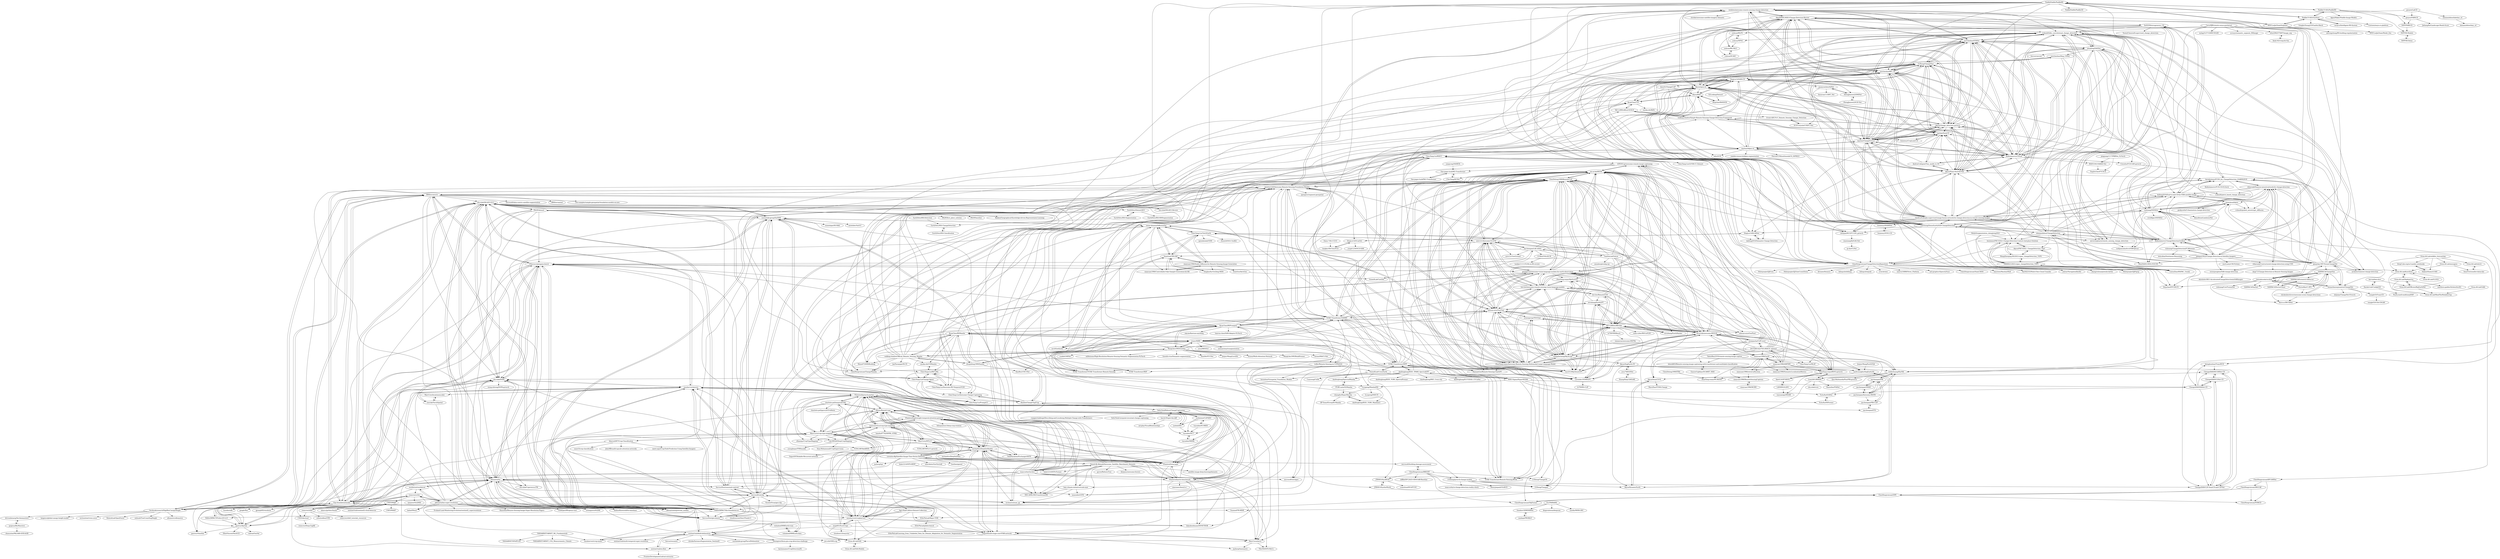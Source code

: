 digraph G {
"wenhwu/awesome-remote-sensing-change-detection" -> "MinZHANG-WHU/Change-Detection-Review"
"wenhwu/awesome-remote-sensing-change-detection" -> "likyoo/open-cd"
"wenhwu/awesome-remote-sensing-change-detection" -> "justchenhao/STANet"
"wenhwu/awesome-remote-sensing-change-detection" -> "ChenHongruixuan/ChangeDetectionRepository"
"wenhwu/awesome-remote-sensing-change-detection" -> "justchenhao/BIT_CD"
"wenhwu/awesome-remote-sensing-change-detection" -> "likyoo/change_detection.pytorch"
"wenhwu/awesome-remote-sensing-change-detection" -> "wgcban/ChangeFormer"
"wenhwu/awesome-remote-sensing-change-detection" -> "chrieke/awesome-satellite-imagery-datasets" ["e"=1]
"wenhwu/awesome-remote-sensing-change-detection" -> "LiheYoung/SenseEarth2020-ChangeDetection"
"wenhwu/awesome-remote-sensing-change-detection" -> "Jack-bo1220/Awesome-Remote-Sensing-Foundation-Models"
"wenhwu/awesome-remote-sensing-change-detection" -> "GeoZcx/A-deeply-supervised-image-fusion-network-for-change-detection-in-remote-sensing-images"
"wenhwu/awesome-remote-sensing-change-detection" -> "Bobholamovic/ChangeDetectionToolbox"
"wenhwu/awesome-remote-sensing-change-detection" -> "Bobholamovic/CDLab"
"wenhwu/awesome-remote-sensing-change-detection" -> "rcdaudt/fully_convolutional_change_detection"
"wenhwu/awesome-remote-sensing-change-detection" -> "likyoo/Siam-NestedUNet"
"rcdaudt/fully_convolutional_change_detection" -> "kyoukuntaro/FCSN_for_ChangeDetection_IGARSS2018"
"rcdaudt/fully_convolutional_change_detection" -> "likyoo/Siam-NestedUNet"
"rcdaudt/fully_convolutional_change_detection" -> "GeoZcx/A-deeply-supervised-image-fusion-network-for-change-detection-in-remote-sensing-images"
"rcdaudt/fully_convolutional_change_detection" -> "gmayday1997/SceneChangeDet"
"rcdaudt/fully_convolutional_change_detection" -> "neverstoplearn/remote_sensing_change_detection"
"rcdaudt/fully_convolutional_change_detection" -> "Z-Zheng/ChangeStar"
"rcdaudt/fully_convolutional_change_detection" -> "justchenhao/STANet"
"rcdaudt/fully_convolutional_change_detection" -> "rcdaudt/patch_based_change_detection"
"rcdaudt/fully_convolutional_change_detection" -> "lehaifeng/DASNet"
"rcdaudt/fully_convolutional_change_detection" -> "justchenhao/BIT_CD"
"rcdaudt/fully_convolutional_change_detection" -> "wgcban/ChangeFormer"
"rcdaudt/fully_convolutional_change_detection" -> "daifeng2016/End-to-end-CD-for-VHR-satellite-image"
"rcdaudt/fully_convolutional_change_detection" -> "Bobholamovic/CDLab"
"rcdaudt/fully_convolutional_change_detection" -> "LiheYoung/SenseEarth2020-ChangeDetection"
"rcdaudt/fully_convolutional_change_detection" -> "ChenHongruixuan/ChangeDetectionRepository"
"charlotte-pel/temporalCNN" -> "dl4sits/BreizhCrops"
"charlotte-pel/temporalCNN" -> "charlotte-pel/igarss2019-dl4sits"
"charlotte-pel/temporalCNN" -> "MarcCoru/crop-type-mapping"
"charlotte-pel/temporalCNN" -> "MarcCoru/MTLCC"
"charlotte-pel/temporalCNN" -> "VSainteuf/pytorch-psetae"
"charlotte-pel/temporalCNN" -> "TUM-LMF/fieldRNN"
"charlotte-pel/temporalCNN" -> "sentinel-hub/eo-flow"
"bhavesh907/Crop-Classification" -> "JohnMBrandt/capsule-attention-networks"
"bhavesh907/Crop-Classification" -> "MarcCoru/crop-type-mapping"
"bhavesh907/Crop-Classification" -> "nasaharvest/crop-mask"
"bhavesh907/Crop-Classification" -> "meet-sapu/Crop-Yield-Prediction-Using-Satellite-Imagery" ["e"=1]
"bhavesh907/Crop-Classification" -> "sauer3/crop-classification"
"bhavesh907/Crop-Classification" -> "sentinel-hub/field-delineation"
"CNES/MAJA" -> "CNES/WASP"
"CNES/MAJA" -> "remicres/otbtf"
"CNES/MAJA" -> "ubarsc/python-fmask" ["e"=1]
"CNES/MAJA" -> "sentinel-hub/sentinel2-cloud-detector" ["e"=1]
"MarcCoru/MTLCC" -> "MarcCoru/elects"
"MarcCoru/MTLCC" -> "MarcCoru/crop-type-mapping"
"MarcCoru/MTLCC" -> "roserustowicz/crop-type-mapping"
"MarcCoru/MTLCC" -> "TUM-LMF/fieldRNN"
"MarcCoru/MTLCC" -> "dl4sits/BreizhCrops"
"MarcCoru/MTLCC" -> "TUM-LMF/MTLCC-pytorch"
"MarcCoru/MTLCC" -> "0zgur0/multi-stage-convSTAR-network"
"MarcCoru/MTLCC" -> "jnyborg/tpe"
"MarcCoru/MTLCC" -> "TotalVariation/Exchanger4SITS"
"MarcCoru/MTLCC" -> "michaeltrs/DeepSatModels"
"dl4sits/BreizhCrops" -> "MarcCoru/crop-type-mapping"
"dl4sits/BreizhCrops" -> "roserustowicz/crop-type-mapping"
"dl4sits/BreizhCrops" -> "VSainteuf/pastis-benchmark"
"dl4sits/BreizhCrops" -> "0zgur0/multi-stage-convSTAR-network"
"dl4sits/BreizhCrops" -> "VSainteuf/pytorch-psetae"
"dl4sits/BreizhCrops" -> "Orion-AI-Lab/S4A"
"dl4sits/BreizhCrops" -> "MarcCoru/MTLCC"
"dl4sits/BreizhCrops" -> "charlotte-pel/temporalCNN"
"dl4sits/BreizhCrops" -> "VSainteuf/utae-paps"
"dl4sits/BreizhCrops" -> "MarcCoru/elects"
"dl4sits/BreizhCrops" -> "lukaskondmann/DENETHOR"
"dl4sits/BreizhCrops" -> "nasaharvest/cropharvest"
"dl4sits/BreizhCrops" -> "michaeltrs/DeepSatModels"
"dl4sits/BreizhCrops" -> "VSainteuf/lightweight-temporal-attention-pytorch"
"harsh19/spot-the-diff" -> "Seth-Park/RobustChangeCaptioning"
"harsh19/spot-the-diff" -> "airsplay/VisualRelationships"
"roserustowicz/crop-type-mapping" -> "dl4sits/BreizhCrops"
"roserustowicz/crop-type-mapping" -> "Lab-IDEAS/DeepCropMapping"
"roserustowicz/crop-type-mapping" -> "MarcCoru/crop-type-mapping"
"roserustowicz/crop-type-mapping" -> "MarcCoru/MTLCC"
"roserustowicz/crop-type-mapping" -> "VSainteuf/pytorch-psetae"
"roserustowicz/crop-type-mapping" -> "VSainteuf/lightweight-temporal-attention-pytorch"
"roserustowicz/crop-type-mapping" -> "hanzhu97702/ISPRS_STMA"
"remicres/otbtf" -> "remicres/sr4rs"
"remicres/otbtf" -> "CNES/MAJA"
"remicres/otbtf" -> "CNES/decloud"
"remicres/otbtf" -> "remicres/otbtf_tutorials_resources"
"remicres/otbtf" -> "orfeotoolbox/OTB" ["e"=1]
"201528014227051/RSICD_optimal" -> "om-ai-lab/RS5M"
"201528014227051/RSICD_optimal" -> "arampacha/CLIP-rsicd"
"201528014227051/RSICD_optimal" -> "ChenDelong1999/RemoteCLIP"
"201528014227051/RSICD_optimal" -> "om-ai-lab/awesome-RSVLM"
"201528014227051/RSICD_optimal" -> "xiaoyuan1996/AMFMN"
"201528014227051/RSICD_optimal" -> "iOPENCap/awesome-remote-image-captioning"
"201528014227051/RSICD_optimal" -> "ZhanYang-nwpu/RSVG-pytorch"
"201528014227051/RSICD_optimal" -> "geoaigroup/awesome-vision-language-models-for-earth-observation"
"201528014227051/RSICD_optimal" -> "Chen-Yang-Liu/RSICC"
"201528014227051/RSICD_optimal" -> "seekerhuang/HarMA"
"201528014227051/RSICD_optimal" -> "mbzuai-oryx/GeoChat"
"201528014227051/RSICD_optimal" -> "TalentBoy2333/remote-sensing-image-caption"
"201528014227051/RSICD_optimal" -> "wangzhecheng/SkyScript"
"201528014227051/RSICD_optimal" -> "xiaoyuan1996/GaLR"
"201528014227051/RSICD_optimal" -> "Chen-Yang-Liu/MLAT"
"fMoW/dataset" -> "sustainlab-group/SatMAE"
"fMoW/dataset" -> "ServiceNow/seasonal-contrast"
"fMoW/dataset" -> "zhu-xlab/SSL4EO-S12"
"fMoW/dataset" -> "fMoW/baseline"
"fMoW/dataset" -> "allenai/satlas"
"fMoW/dataset" -> "allenai/satlaspretrain_models"
"fMoW/dataset" -> "flyakon/Geographical-Knowledge-driven-Representaion-Learning"
"fMoW/dataset" -> "zhu-xlab/DOFA"
"fMoW/dataset" -> "fMoW/first_place_solution"
"fMoW/dataset" -> "VMarsocci/pangaea-bench"
"fMoW/dataset" -> "ServiceNow/geo-bench"
"vbhavank/Siamese-neural-network-for-change-detection" -> "vbhavank/Unstructured-change-detection-using-CNN"
"vbhavank/Siamese-neural-network-for-change-detection" -> "kyoukuntaro/FCSN_for_ChangeDetection_IGARSS2018"
"vbhavank/Siamese-neural-network-for-change-detection" -> "mvkolos/siamese-change-detection"
"vbhavank/Siamese-neural-network-for-change-detection" -> "daifeng2016/End-to-end-CD-for-VHR-satellite-image"
"vbhavank/Siamese-neural-network-for-change-detection" -> "granularai/fabric"
"vbhavank/Siamese-neural-network-for-change-detection" -> "abhijeet3922/Change-Detection-in-Satellite-Imagery"
"vbhavank/Siamese-neural-network-for-change-detection" -> "rulixiang/DSFANet"
"vbhavank/Siamese-neural-network-for-change-detection" -> "rcdaudt/guided_anisotropic_diffusion"
"vbhavank/Siamese-neural-network-for-change-detection" -> "rcdaudt/patch_based_change_detection"
"TalentBoy2333/remote-sensing-image-caption" -> "hiteshK03/Remote-sensing-image-captioning-with-transformer-and-multilabel-classification"
"TalentBoy2333/remote-sensing-image-caption" -> "Chen-Yang-Liu/MLAT"
"abhijeet3922/Change-Detection-in-Satellite-Imagery" -> "rulixiang/ChangeDetectionPCAKmeans"
"abhijeet3922/Change-Detection-in-Satellite-Imagery" -> "vbhavank/Unstructured-change-detection-using-CNN"
"abhijeet3922/Change-Detection-in-Satellite-Imagery" -> "vbhavank/Siamese-neural-network-for-change-detection"
"abhijeet3922/Change-Detection-in-Satellite-Imagery" -> "Bobholamovic/ChangeDetectionToolbox"
"abhijeet3922/Change-Detection-in-Satellite-Imagery" -> "kyoukuntaro/FCSN_for_ChangeDetection_IGARSS2018"
"abhijeet3922/Change-Detection-in-Satellite-Imagery" -> "shinianzhihou/ChangeDetection"
"abhijeet3922/Change-Detection-in-Satellite-Imagery" -> "MinZHANG-WHU/FDCNN"
"abhijeet3922/Change-Detection-in-Satellite-Imagery" -> "rulixiang/DSFANet"
"abhijeet3922/Change-Detection-in-Satellite-Imagery" -> "ChenHongruixuan/ChangeDetectionRepository"
"abhijeet3922/Change-Detection-in-Satellite-Imagery" -> "victorpoughon/SAR-change-detection"
"abhijeet3922/Change-Detection-in-Satellite-Imagery" -> "mortcanty/CRCPython" ["e"=1]
"abhijeet3922/Change-Detection-in-Satellite-Imagery" -> "gmayday1997/SceneChangeDet"
"rulixiang/ChangeDetectionPCAKmeans" -> "abhijeet3922/Change-Detection-in-Satellite-Imagery"
"rulixiang/ChangeDetectionPCAKmeans" -> "Bobholamovic/ChangeDetectionToolbox"
"rulixiang/ChangeDetectionPCAKmeans" -> "leduckhai/Sentiment-Reasoning"
"rulixiang/ChangeDetectionPCAKmeans" -> "vbhavank/Siamese-neural-network-for-change-detection"
"gmayday1997/SceneChangeDet" -> "kensakurada/sscdnet"
"gmayday1997/SceneChangeDet" -> "rcdaudt/fully_convolutional_change_detection"
"gmayday1997/SceneChangeDet" -> "leonardoaraujosantos/ChangeNet"
"gmayday1997/SceneChangeDet" -> "shinianzhihou/ChangeDetection"
"gmayday1997/SceneChangeDet" -> "vbhavank/Siamese-neural-network-for-change-detection"
"gmayday1997/SceneChangeDet" -> "MinZHANG-WHU/Change-Detection-Review"
"gmayday1997/SceneChangeDet" -> "rulixiang/DSFANet"
"gmayday1997/SceneChangeDet" -> "granularai/fabric"
"gmayday1997/SceneChangeDet" -> "kyoukuntaro/FCSN_for_ChangeDetection_IGARSS2018"
"gmayday1997/SceneChangeDet" -> "daifeng2016/End-to-end-CD-for-VHR-satellite-image"
"gmayday1997/SceneChangeDet" -> "lehaifeng/DASNet"
"gmayday1997/SceneChangeDet" -> "Bobholamovic/ChangeDetectionToolbox"
"gmayday1997/SceneChangeDet" -> "SAMMiCA/ChangeSim"
"gmayday1997/SceneChangeDet" -> "justchenhao/STANet"
"gmayday1997/SceneChangeDet" -> "mvkolos/siamese-change-detection"
"granularai/fabric" -> "rcdaudt/guided_anisotropic_diffusion"
"granularai/fabric" -> "mvkolos/siamese-change-detection"
"granularai/fabric" -> "rulixiang/DSFANet"
"granularai/fabric" -> "daifeng2016/End-to-end-CD-for-VHR-satellite-image"
"granularai/fabric" -> "geekysethi/Urbanization-change-detection"
"rulixiang/DSFANet" -> "Bobholamovic/ChangeDetectionToolbox"
"rulixiang/DSFANet" -> "granularai/fabric"
"rulixiang/DSFANet" -> "llu025/Heterogeneous_CD"
"rulixiang/DSFANet" -> "sudipansaha/dcvaVHROptical"
"rulixiang/DSFANet" -> "daifeng2016/End-to-end-CD-for-VHR-satellite-image"
"rulixiang/DSFANet" -> "kyoukuntaro/FCSN_for_ChangeDetection_IGARSS2018"
"rulixiang/DSFANet" -> "GeoZcx/A-deeply-supervised-image-fusion-network-for-change-detection-in-remote-sensing-images"
"rulixiang/DSFANet" -> "rcdaudt/fully_convolutional_change_detection"
"rulixiang/DSFANet" -> "MinZHANG-WHU/FDCNN"
"rulixiang/DSFANet" -> "vbhavank/Siamese-neural-network-for-change-detection"
"rulixiang/DSFANet" -> "wwdAlger/DSFANet"
"rulixiang/DSFANet" -> "hbaudhuin/LamboiseNet"
"rulixiang/DSFANet" -> "ChenHongruixuan/KPCAMNet"
"rulixiang/DSFANet" -> "ChenHongruixuan/ChangeDetectionRepository"
"vbhavank/Unstructured-change-detection-using-CNN" -> "vbhavank/Siamese-neural-network-for-change-detection"
"vbhavank/Unstructured-change-detection-using-CNN" -> "dsqx71/Change-Detection-in-Remote-Sensing-Images" ["e"=1]
"vbhavank/Unstructured-change-detection-using-CNN" -> "victorpoughon/SAR-change-detection"
"daifeng2016/End-to-end-CD-for-VHR-satellite-image" -> "chenpan0615/FCCDN_pytorch"
"daifeng2016/End-to-end-CD-for-VHR-satellite-image" -> "rcdaudt/guided_anisotropic_diffusion"
"daifeng2016/End-to-end-CD-for-VHR-satellite-image" -> "granularai/fabric"
"daifeng2016/End-to-end-CD-for-VHR-satellite-image" -> "kyoukuntaro/FCSN_for_ChangeDetection_IGARSS2018"
"xiaoyuan1996/RemoteSensingCaptions" -> "xiaoyuan1996/MCRN"
"ChenHongruixuan/ChangeDetectionRepository" -> "mit-graphics/Speech2Face" ["e"=1]
"ChenHongruixuan/ChangeDetectionRepository" -> "MinZHANG-WHU/Change-Detection-Review"
"ChenHongruixuan/ChangeDetectionRepository" -> "ChenHongruixuan/SiamCRNN" ["e"=1]
"ChenHongruixuan/ChangeDetectionRepository" -> "banrieen/MachineWolf" ["e"=1]
"ChenHongruixuan/ChangeDetectionRepository" -> "NaOH2333/Multi-Files-Cloud-Transfer" ["e"=1]
"ChenHongruixuan/ChangeDetectionRepository" -> "ydstar/NavigationBarKit" ["e"=1]
"ChenHongruixuan/ChangeDetectionRepository" -> "zhangrenhua/pentaho-kettle" ["e"=1]
"ChenHongruixuan/ChangeDetectionRepository" -> "04zhujunjie/ZJJPopup" ["e"=1]
"ChenHongruixuan/ChangeDetectionRepository" -> "04zhujunjie/ZJJForm" ["e"=1]
"ChenHongruixuan/ChangeDetectionRepository" -> "04zhujunjie/ZJJTimeCountDown" ["e"=1]
"ChenHongruixuan/ChangeDetectionRepository" -> "dirname/binance" ["e"=1]
"ChenHongruixuan/ChangeDetectionRepository" -> "bifang-fyh/bifang" ["e"=1]
"ChenHongruixuan/ChangeDetectionRepository" -> "bifang-fyh/gude" ["e"=1]
"ChenHongruixuan/ChangeDetectionRepository" -> "sroxck/sims" ["e"=1]
"ChenHongruixuan/ChangeDetectionRepository" -> "xiaorui16888/News_Platform" ["e"=1]
"Bobholamovic/ChangeDetectionToolbox" -> "rulixiang/DSFANet"
"Bobholamovic/ChangeDetectionToolbox" -> "ChenHongruixuan/ChangeDetectionRepository"
"Bobholamovic/ChangeDetectionToolbox" -> "MinZHANG-WHU/Change-Detection-Review"
"Bobholamovic/ChangeDetectionToolbox" -> "shinianzhihou/ChangeDetection"
"Bobholamovic/ChangeDetectionToolbox" -> "LiheYoung/SenseEarth2020-ChangeDetection"
"Bobholamovic/ChangeDetectionToolbox" -> "rulixiang/ChangeDetectionPCAKmeans"
"Bobholamovic/ChangeDetectionToolbox" -> "abhijeet3922/Change-Detection-in-Satellite-Imagery"
"Bobholamovic/ChangeDetectionToolbox" -> "daifeng2016/End-to-end-CD-for-VHR-satellite-image"
"Bobholamovic/ChangeDetectionToolbox" -> "justchenhao/STANet"
"Bobholamovic/ChangeDetectionToolbox" -> "llu025/Heterogeneous_CD"
"Bobholamovic/ChangeDetectionToolbox" -> "kyoukuntaro/FCSN_for_ChangeDetection_IGARSS2018"
"Bobholamovic/ChangeDetectionToolbox" -> "GeoZcx/A-deeply-supervised-image-fusion-network-for-change-detection-in-remote-sensing-images"
"Bobholamovic/ChangeDetectionToolbox" -> "MinZHANG-WHU/FDCNN"
"Bobholamovic/ChangeDetectionToolbox" -> "wgcban/SemiCD"
"Bobholamovic/ChangeDetectionToolbox" -> "likyoo/change_detection.pytorch"
"justchenhao/STANet" -> "justchenhao/BIT_CD"
"justchenhao/STANet" -> "GeoZcx/A-deeply-supervised-image-fusion-network-for-change-detection-in-remote-sensing-images"
"justchenhao/STANet" -> "likyoo/Siam-NestedUNet"
"justchenhao/STANet" -> "wgcban/ChangeFormer"
"justchenhao/STANet" -> "MinZHANG-WHU/Change-Detection-Review"
"justchenhao/STANet" -> "likyoo/change_detection.pytorch"
"justchenhao/STANet" -> "LiheYoung/SenseEarth2020-ChangeDetection"
"justchenhao/STANet" -> "lehaifeng/DASNet"
"justchenhao/STANet" -> "rcdaudt/fully_convolutional_change_detection"
"justchenhao/STANet" -> "wenhwu/awesome-remote-sensing-change-detection"
"justchenhao/STANet" -> "likyoo/open-cd"
"justchenhao/STANet" -> "Z-Zheng/ChangeStar"
"justchenhao/STANet" -> "Bobholamovic/CDLab"
"justchenhao/STANet" -> "ChenHongruixuan/ChangeDetectionRepository"
"justchenhao/STANet" -> "Bobholamovic/ChangeDetectionToolbox"
"Lab-IDEAS/DeepCropMapping" -> "roserustowicz/crop-type-mapping"
"Lab-IDEAS/DeepCropMapping" -> "younglimpo/TFBSmodel"
"Lab-IDEAS/DeepCropMapping" -> "Sina-Mohammadi/CropSupervision"
"simongrest/farm-pin-crop-detection-challenge" -> "sentinel-hub/eo-flow"
"simongrest/farm-pin-crop-detection-challenge" -> "sentinel-hub/field-delineation"
"simongrest/farm-pin-crop-detection-challenge" -> "karimmamer/CropDetectionDL"
"MinZHANG-WHU/Change-Detection-Review" -> "wenhwu/awesome-remote-sensing-change-detection"
"MinZHANG-WHU/Change-Detection-Review" -> "ChenHongruixuan/ChangeDetectionRepository"
"MinZHANG-WHU/Change-Detection-Review" -> "justchenhao/STANet"
"MinZHANG-WHU/Change-Detection-Review" -> "justchenhao/BIT_CD"
"MinZHANG-WHU/Change-Detection-Review" -> "LiheYoung/SenseEarth2020-ChangeDetection"
"MinZHANG-WHU/Change-Detection-Review" -> "Bobholamovic/ChangeDetectionToolbox"
"MinZHANG-WHU/Change-Detection-Review" -> "rcdaudt/fully_convolutional_change_detection"
"MinZHANG-WHU/Change-Detection-Review" -> "likyoo/open-cd"
"MinZHANG-WHU/Change-Detection-Review" -> "likyoo/change_detection.pytorch"
"MinZHANG-WHU/Change-Detection-Review" -> "GeoZcx/A-deeply-supervised-image-fusion-network-for-change-detection-in-remote-sensing-images"
"MinZHANG-WHU/Change-Detection-Review" -> "wgcban/ChangeFormer"
"MinZHANG-WHU/Change-Detection-Review" -> "Z-Zheng/ChangeStar"
"MinZHANG-WHU/Change-Detection-Review" -> "Bobholamovic/CDLab"
"MinZHANG-WHU/Change-Detection-Review" -> "llu025/Heterogeneous_CD"
"MinZHANG-WHU/Change-Detection-Review" -> "lehaifeng/DASNet"
"GeoZcx/A-deeply-supervised-image-fusion-network-for-change-detection-in-remote-sensing-images" -> "justchenhao/STANet"
"GeoZcx/A-deeply-supervised-image-fusion-network-for-change-detection-in-remote-sensing-images" -> "likyoo/Siam-NestedUNet"
"GeoZcx/A-deeply-supervised-image-fusion-network-for-change-detection-in-remote-sensing-images" -> "rcdaudt/fully_convolutional_change_detection"
"GeoZcx/A-deeply-supervised-image-fusion-network-for-change-detection-in-remote-sensing-images" -> "lehaifeng/DASNet"
"GeoZcx/A-deeply-supervised-image-fusion-network-for-change-detection-in-remote-sensing-images" -> "daifeng2016/End-to-end-CD-for-VHR-satellite-image"
"GeoZcx/A-deeply-supervised-image-fusion-network-for-change-detection-in-remote-sensing-images" -> "justchenhao/BIT_CD"
"GeoZcx/A-deeply-supervised-image-fusion-network-for-change-detection-in-remote-sensing-images" -> "neverstoplearn/remote_sensing_change_detection"
"GeoZcx/A-deeply-supervised-image-fusion-network-for-change-detection-in-remote-sensing-images" -> "rulixiang/DSFANet"
"GeoZcx/A-deeply-supervised-image-fusion-network-for-change-detection-in-remote-sensing-images" -> "liumency/DSAMNet"
"GeoZcx/A-deeply-supervised-image-fusion-network-for-change-detection-in-remote-sensing-images" -> "wgcban/ChangeFormer"
"GeoZcx/A-deeply-supervised-image-fusion-network-for-change-detection-in-remote-sensing-images" -> "LiheYoung/SenseEarth2020-ChangeDetection"
"GeoZcx/A-deeply-supervised-image-fusion-network-for-change-detection-in-remote-sensing-images" -> "ChenHongruixuan/ChangeDetectionRepository"
"GeoZcx/A-deeply-supervised-image-fusion-network-for-change-detection-in-remote-sensing-images" -> "MinZHANG-WHU/Change-Detection-Review"
"GeoZcx/A-deeply-supervised-image-fusion-network-for-change-detection-in-remote-sensing-images" -> "chenpan0615/FCCDN_pytorch"
"GeoZcx/A-deeply-supervised-image-fusion-network-for-change-detection-in-remote-sensing-images" -> "MinZHANG-WHU/FDCNN"
"frandorr/3DWDSRNet" -> "mmbajo/PROBA-V"
"EscVM/RAMS" -> "frandorr/3DWDSRNet"
"EscVM/RAMS" -> "diegovalsesia/deepsum"
"EscVM/RAMS" -> "Suanmd/TR-MISR"
"EscVM/RAMS" -> "rarefin/MISR-GRU"
"kensakurada/sscdnet" -> "gmayday1997/SceneChangeDet"
"kensakurada/sscdnet" -> "leonardoaraujosantos/ChangeNet"
"kensakurada/sscdnet" -> "lehaifeng/DASNet"
"kensakurada/sscdnet" -> "rulixiang/CorrFusionNet"
"kensakurada/sscdnet" -> "fitzpchao/DTCDSCN"
"kensakurada/sscdnet" -> "SAMMiCA/ChangeSim"
"kensakurada/sscdnet" -> "DoctorKey/C-3PO"
"kensakurada/sscdnet" -> "SAMMiCA/SimSaC"
"kensakurada/sscdnet" -> "Herrccc/DR-TANet"
"MarcCoru/crop-type-mapping" -> "VSainteuf/pytorch-psetae"
"MarcCoru/crop-type-mapping" -> "dl4sits/BreizhCrops"
"MarcCoru/crop-type-mapping" -> "MarcCoru/MTLCC"
"MarcCoru/crop-type-mapping" -> "roserustowicz/crop-type-mapping"
"MarcCoru/crop-type-mapping" -> "0zgur0/multi-stage-convSTAR-network"
"MarcCoru/crop-type-mapping" -> "Lab-IDEAS/DeepCropMapping"
"MarcCoru/crop-type-mapping" -> "prs-eth/ODEcrop"
"MarcCoru/crop-type-mapping" -> "VSainteuf/lightweight-temporal-attention-pytorch"
"MarcCoru/crop-type-mapping" -> "MarcCoru/elects"
"MarcCoru/crop-type-mapping" -> "charlotte-pel/temporalCNN"
"MarcCoru/crop-type-mapping" -> "sentinel-hub/field-delineation"
"MarcCoru/crop-type-mapping" -> "nasaharvest/cropharvest"
"MarcCoru/crop-type-mapping" -> "bhavesh907/Crop-Classification"
"MarcCoru/crop-type-mapping" -> "ellaampy/CropTypeMapping"
"MarcCoru/crop-type-mapping" -> "michaeltrs/DeepSatModels"
"xiaoyuan1996/AMFMN" -> "xiaoyuan1996/GaLR"
"xiaoyuan1996/AMFMN" -> "xiaoyuan1996/retrievalSystem"
"xiaoyuan1996/AMFMN" -> "xiaoyuan1996/SemanticLocalizationMetrics"
"xiaoyuan1996/AMFMN" -> "ZhanYang-nwpu/RSVG-pytorch"
"xiaoyuan1996/AMFMN" -> "201528014227051/RSICD_optimal"
"xiaoyuan1996/AMFMN" -> "om-ai-lab/RS5M"
"xiaoyuan1996/AMFMN" -> "om-ai-lab/awesome-RSVLM"
"xiaoyuan1996/AMFMN" -> "ChenDelong1999/RemoteCLIP"
"xiaoyuan1996/AMFMN" -> "seekerhuang/HarMA"
"remicres/sr4rs" -> "remicres/otbtf"
"remicres/sr4rs" -> "lanha/DSen2" ["e"=1]
"remicres/sr4rs" -> "allenai/satlas-super-resolution"
"remicres/sr4rs" -> "CNES/MAJA"
"remicres/sr4rs" -> "CNES/decloud"
"remicres/sr4rs" -> "wjwjww/OLI2MSI"
"likyoo/Siam-NestedUNet" -> "wgcban/ChangeFormer"
"likyoo/Siam-NestedUNet" -> "justchenhao/STANet"
"likyoo/Siam-NestedUNet" -> "GeoZcx/A-deeply-supervised-image-fusion-network-for-change-detection-in-remote-sensing-images"
"likyoo/Siam-NestedUNet" -> "justchenhao/BIT_CD"
"likyoo/Siam-NestedUNet" -> "rcdaudt/fully_convolutional_change_detection"
"likyoo/Siam-NestedUNet" -> "lehaifeng/DASNet"
"likyoo/Siam-NestedUNet" -> "likyoo/change_detection.pytorch"
"likyoo/Siam-NestedUNet" -> "Bobholamovic/CDLab"
"likyoo/Siam-NestedUNet" -> "LiheYoung/SenseEarth2020-ChangeDetection"
"likyoo/Siam-NestedUNet" -> "Z-Zheng/ChangeStar"
"likyoo/Siam-NestedUNet" -> "likyoo/open-cd"
"likyoo/Siam-NestedUNet" -> "AndreaCodegoni/Tiny_model_4_CD"
"likyoo/Siam-NestedUNet" -> "ChenHongruixuan/ChangeDetectionRepository"
"likyoo/Siam-NestedUNet" -> "wgcban/SemiCD"
"likyoo/Siam-NestedUNet" -> "kyoukuntaro/FCSN_for_ChangeDetection_IGARSS2018"
"0zgur0/multi-stage-convSTAR-network" -> "MarcCoru/elects"
"0zgur0/multi-stage-convSTAR-network" -> "prs-eth/ODEcrop"
"0zgur0/multi-stage-convSTAR-network" -> "jnyborg/timematch"
"VSainteuf/lightweight-temporal-attention-pytorch" -> "VSainteuf/pytorch-psetae"
"VSainteuf/lightweight-temporal-attention-pytorch" -> "TotalVariation/Exchanger4SITS"
"VSainteuf/lightweight-temporal-attention-pytorch" -> "VSainteuf/utae-paps"
"VSainteuf/lightweight-temporal-attention-pytorch" -> "0zgur0/multi-stage-convSTAR-network"
"VSainteuf/lightweight-temporal-attention-pytorch" -> "roserustowicz/crop-type-mapping"
"VSainteuf/lightweight-temporal-attention-pytorch" -> "lukaskondmann/DENETHOR"
"VSainteuf/lightweight-temporal-attention-pytorch" -> "ellaampy/CropTypeMapping"
"VSainteuf/lightweight-temporal-attention-pytorch" -> "michaeltrs/DeepSatModels"
"VSainteuf/lightweight-temporal-attention-pytorch" -> "felixquinton1/deep-crop-rotation"
"VSainteuf/lightweight-temporal-attention-pytorch" -> "dl4sits/BreizhCrops"
"llu025/Heterogeneous_CD" -> "yulisun/INLPG"
"llu025/Heterogeneous_CD" -> "rulixiang/DSFANet"
"llu025/Heterogeneous_CD" -> "rcdaudt/fully_convolutional_change_detection"
"llu025/Heterogeneous_CD" -> "neverstoplearn/remote_sensing_change_detection"
"llu025/Heterogeneous_CD" -> "sudipansaha/dcvaVHROptical"
"llu025/Heterogeneous_CD" -> "yulisun/NPSG"
"llu025/Heterogeneous_CD" -> "Yusin2Chen/self-supervised_change_detetction"
"llu025/Heterogeneous_CD" -> "yulisun/IRG-McS"
"leonardoaraujosantos/ChangeNet" -> "gmayday1997/SceneChangeDet"
"leonardoaraujosantos/ChangeNet" -> "kensakurada/sscdnet"
"leonardoaraujosantos/ChangeNet" -> "Herrccc/DR-TANet"
"leonardoaraujosantos/ChangeNet" -> "zhijiejia/ChangeNet-Pytorch"
"leonardoaraujosantos/ChangeNet" -> "wangle53/TransCD"
"hbaudhuin/LamboiseNet" -> "granularai/fabric"
"shinianzhihou/ChangeDetection" -> "kyoukuntaro/FCSN_for_ChangeDetection_IGARSS2018"
"shinianzhihou/ChangeDetection" -> "likyoo/change_detection.pytorch"
"shinianzhihou/ChangeDetection" -> "likyoo/PRCV2021_ChangeDetection_Top3"
"shinianzhihou/ChangeDetection" -> "Bobholamovic/ChangeDetectionToolbox"
"shinianzhihou/ChangeDetection" -> "LiheYoung/SenseEarth2020-ChangeDetection"
"shinianzhihou/ChangeDetection" -> "gmayday1997/SceneChangeDet"
"shinianzhihou/ChangeDetection" -> "ChenHongruixuan/ChangeDetectionRepository"
"shinianzhihou/ChangeDetection" -> "businiaoo/PRCV2021-Change-Detection-Contest-2nd-place-Solution"
"shinianzhihou/ChangeDetection" -> "daifeng2016/End-to-end-CD-for-VHR-satellite-image"
"shinianzhihou/ChangeDetection" -> "vbhavank/Siamese-neural-network-for-change-detection"
"shinianzhihou/ChangeDetection" -> "likyoo/Siam-NestedUNet"
"shinianzhihou/ChangeDetection" -> "CarnoZhao/RSIPAC_Track2"
"shinianzhihou/ChangeDetection" -> "wgcban/SemiCD"
"shinianzhihou/ChangeDetection" -> "rcdaudt/fully_convolutional_change_detection"
"shinianzhihou/ChangeDetection" -> "neverstoplearn/remote_sensing_change_detection"
"Seth-Park/RobustChangeCaptioning" -> "yaolinli/IDC"
"Seth-Park/RobustChangeCaptioning" -> "tuyunbin/SRDRL"
"Seth-Park/RobustChangeCaptioning" -> "sushizixin/CLIP4IDC"
"Seth-Park/RobustChangeCaptioning" -> "tuyunbin/NCT"
"Seth-Park/RobustChangeCaptioning" -> "harsh19/spot-the-diff"
"Seth-Park/RobustChangeCaptioning" -> "cvpaperchallenge/Describing-and-Localizing-Multiple-Change-with-Transformers"
"Seth-Park/RobustChangeCaptioning" -> "Seth-Park/viewpoint-invariant-change-captioning"
"Seth-Park/RobustChangeCaptioning" -> "ShizhenChang/Chg2Cap"
"mmbajo/PROBA-V" -> "frandorr/3DWDSRNet"
"lehaifeng/DASNet" -> "likyoo/Siam-NestedUNet"
"lehaifeng/DASNet" -> "justchenhao/STANet"
"lehaifeng/DASNet" -> "GeoZcx/A-deeply-supervised-image-fusion-network-for-change-detection-in-remote-sensing-images"
"lehaifeng/DASNet" -> "kensakurada/sscdnet"
"lehaifeng/DASNet" -> "rcdaudt/fully_convolutional_change_detection"
"lehaifeng/DASNet" -> "neverstoplearn/remote_sensing_change_detection"
"lehaifeng/DASNet" -> "feevos/ceecnet" ["e"=1]
"lehaifeng/DASNet" -> "daifeng2016/End-to-end-CD-for-VHR-satellite-image"
"lehaifeng/DASNet" -> "justchenhao/IAug_CDNet"
"lehaifeng/DASNet" -> "rulixiang/DSFANet"
"lehaifeng/DASNet" -> "fitzpchao/DTCDSCN"
"lehaifeng/DASNet" -> "MinZHANG-WHU/Change-Detection-Review"
"lehaifeng/DASNet" -> "wgcban/ChangeFormer"
"lehaifeng/DASNet" -> "leonardoaraujosantos/ChangeNet"
"CarryHJR/remote-sense-quickstart" -> "CarnoZhao/RSIPAC_Track2"
"CarryHJR/remote-sense-quickstart" -> "whut2962575697/image_seg"
"CarryHJR/remote-sense-quickstart" -> "daifeng2016/End-to-end-CD-for-VHR-satellite-image"
"CarryHJR/remote-sense-quickstart" -> "wylqq312715289/CDGAN" ["e"=1]
"CarryHJR/remote-sense-quickstart" -> "LiheYoung/SenseEarth2020-ChangeDetection"
"CarryHJR/remote-sense-quickstart" -> "scrssys/semantic_segment_RSImage" ["e"=1]
"CarryHJR/remote-sense-quickstart" -> "rcdaudt/fully_convolutional_change_detection"
"CarryHJR/remote-sense-quickstart" -> "kyoukuntaro/FCSN_for_ChangeDetection_IGARSS2018"
"VSainteuf/pytorch-psetae" -> "VSainteuf/lightweight-temporal-attention-pytorch"
"VSainteuf/pytorch-psetae" -> "MarcCoru/crop-type-mapping"
"VSainteuf/pytorch-psetae" -> "dl4sits/BreizhCrops"
"VSainteuf/pytorch-psetae" -> "VSainteuf/utae-paps"
"VSainteuf/pytorch-psetae" -> "roserustowicz/crop-type-mapping"
"VSainteuf/pytorch-psetae" -> "VSainteuf/pastis-benchmark"
"VSainteuf/pytorch-psetae" -> "ellaampy/CropTypeMapping"
"VSainteuf/pytorch-psetae" -> "michaeltrs/DeepSatModels"
"VSainteuf/pytorch-psetae" -> "nasaharvest/presto"
"VSainteuf/pytorch-psetae" -> "Lab-IDEAS/DeepCropMapping"
"VSainteuf/pytorch-psetae" -> "nasaharvest/cropharvest"
"VSainteuf/pytorch-psetae" -> "0zgur0/multi-stage-convSTAR-network"
"VSainteuf/pytorch-psetae" -> "charlotte-pel/temporalCNN"
"VSainteuf/pytorch-psetae" -> "MarcCoru/elects"
"VSainteuf/pytorch-psetae" -> "TotalVariation/Exchanger4SITS"
"neverstoplearn/remote_sensing_change_detection" -> "kyoukuntaro/FCSN_for_ChangeDetection_IGARSS2018"
"neverstoplearn/remote_sensing_change_detection" -> "rcdaudt/fully_convolutional_change_detection"
"neverstoplearn/remote_sensing_change_detection" -> "GeoZcx/A-deeply-supervised-image-fusion-network-for-change-detection-in-remote-sensing-images"
"neverstoplearn/remote_sensing_change_detection" -> "llu025/Heterogeneous_CD"
"neverstoplearn/remote_sensing_change_detection" -> "sudipansaha/dcvaVHROptical"
"liumency/SYSU-CD" -> "liumency/DSAMNet"
"sentinel-hub/eo-flow" -> "sentinel-hub/field-delineation"
"sentinel-hub/eo-flow" -> "FrontierDevelopmentLab/sat-extractor"
"yulisun/INLPG" -> "yulisun/NPSG"
"yulisun/INLPG" -> "yulisun/IRG-McS"
"yulisun/INLPG" -> "yulisun/SCASC"
"kyoukuntaro/FCSN_for_ChangeDetection_IGARSS2018" -> "rcdaudt/fully_convolutional_change_detection"
"kyoukuntaro/FCSN_for_ChangeDetection_IGARSS2018" -> "Bobholamovic/FCN-CD-PyTorch"
"kyoukuntaro/FCSN_for_ChangeDetection_IGARSS2018" -> "vbhavank/Siamese-neural-network-for-change-detection"
"kyoukuntaro/FCSN_for_ChangeDetection_IGARSS2018" -> "geekysethi/Urbanization-change-detection"
"kyoukuntaro/FCSN_for_ChangeDetection_IGARSS2018" -> "mvkolos/siamese-change-detection"
"SAMMiCA/Scenario3-AISoccer" -> "SAMMiCA/SectorGSnet"
"SAMMiCA/ChangeSim" -> "SAMMiCA/Scenario3-AISoccer"
"SAMMiCA/ChangeSim" -> "chickenbestlover/awesome-scene-change-detections"
"SAMMiCA/ChangeSim" -> "SAMMiCA/SimSaC"
"SAMMiCA/ChangeSim" -> "SAMMiCA/SectorGSnet"
"SAMMiCA/ChangeSim" -> "DoctorKey/C-3PO"
"SAMMiCA/ChangeSim" -> "kensakurada/sscdnet"
"SAMMiCA/ChangeSim" -> "leonardoaraujosantos/ChangeNet"
"SAMMiCA/ChangeSim" -> "Herrccc/DR-TANet"
"SAMMiCA/SectorGSnet" -> "SAMMiCA/Scenario3-AISoccer"
"LiheYoung/SenseEarth2020-ChangeDetection" -> "likyoo/change_detection.pytorch"
"LiheYoung/SenseEarth2020-ChangeDetection" -> "justchenhao/STANet"
"LiheYoung/SenseEarth2020-ChangeDetection" -> "justchenhao/BIT_CD"
"LiheYoung/SenseEarth2020-ChangeDetection" -> "MinZHANG-WHU/Change-Detection-Review"
"LiheYoung/SenseEarth2020-ChangeDetection" -> "Z-Zheng/ChangeStar"
"LiheYoung/SenseEarth2020-ChangeDetection" -> "likyoo/Siam-NestedUNet"
"LiheYoung/SenseEarth2020-ChangeDetection" -> "businiaoo/PRCV2021-Change-Detection-Contest-2nd-place-Solution"
"LiheYoung/SenseEarth2020-ChangeDetection" -> "ChenHongruixuan/ChangeDetectionRepository"
"LiheYoung/SenseEarth2020-ChangeDetection" -> "rcdaudt/fully_convolutional_change_detection"
"LiheYoung/SenseEarth2020-ChangeDetection" -> "GeoZcx/A-deeply-supervised-image-fusion-network-for-change-detection-in-remote-sensing-images"
"LiheYoung/SenseEarth2020-ChangeDetection" -> "DingLei14/Bi-SRNet"
"LiheYoung/SenseEarth2020-ChangeDetection" -> "Bobholamovic/ChangeDetectionToolbox"
"LiheYoung/SenseEarth2020-ChangeDetection" -> "shinianzhihou/ChangeDetection"
"LiheYoung/SenseEarth2020-ChangeDetection" -> "wgcban/ChangeFormer"
"LiheYoung/SenseEarth2020-ChangeDetection" -> "chenpan0615/FCCDN_pytorch"
"justchenhao/BIT_CD" -> "wgcban/ChangeFormer"
"justchenhao/BIT_CD" -> "justchenhao/STANet"
"justchenhao/BIT_CD" -> "likyoo/open-cd"
"justchenhao/BIT_CD" -> "likyoo/Siam-NestedUNet"
"justchenhao/BIT_CD" -> "Z-Zheng/ChangeStar"
"justchenhao/BIT_CD" -> "likyoo/change_detection.pytorch"
"justchenhao/BIT_CD" -> "LiheYoung/SenseEarth2020-ChangeDetection"
"justchenhao/BIT_CD" -> "MinZHANG-WHU/Change-Detection-Review"
"justchenhao/BIT_CD" -> "Bobholamovic/CDLab"
"justchenhao/BIT_CD" -> "rcdaudt/fully_convolutional_change_detection"
"justchenhao/BIT_CD" -> "GeoZcx/A-deeply-supervised-image-fusion-network-for-change-detection-in-remote-sensing-images"
"justchenhao/BIT_CD" -> "wgcban/SemiCD"
"justchenhao/BIT_CD" -> "wenhwu/awesome-remote-sensing-change-detection"
"justchenhao/BIT_CD" -> "wgcban/ddpm-cd"
"justchenhao/BIT_CD" -> "DingLei14/SAM-CD"
"likyoo/change_detection.pytorch" -> "wgcban/ChangeFormer"
"likyoo/change_detection.pytorch" -> "LiheYoung/SenseEarth2020-ChangeDetection"
"likyoo/change_detection.pytorch" -> "justchenhao/BIT_CD"
"likyoo/change_detection.pytorch" -> "justchenhao/STANet"
"likyoo/change_detection.pytorch" -> "likyoo/open-cd"
"likyoo/change_detection.pytorch" -> "likyoo/Siam-NestedUNet"
"likyoo/change_detection.pytorch" -> "Bobholamovic/CDLab"
"likyoo/change_detection.pytorch" -> "shinianzhihou/ChangeDetection"
"likyoo/change_detection.pytorch" -> "walking-shadow/Simple-Remote-Sensing-Change-Detection-Framework"
"likyoo/change_detection.pytorch" -> "ChenHongruixuan/ChangeDetectionRepository"
"likyoo/change_detection.pytorch" -> "MinZHANG-WHU/Change-Detection-Review"
"likyoo/change_detection.pytorch" -> "wenhwu/awesome-remote-sensing-change-detection"
"likyoo/change_detection.pytorch" -> "Z-Zheng/ChangeStar"
"likyoo/change_detection.pytorch" -> "wgcban/SemiCD"
"likyoo/change_detection.pytorch" -> "rcdaudt/fully_convolutional_change_detection"
"sentinel-hub/field-delineation" -> "sentinel-hub/eo-flow"
"sentinel-hub/field-delineation" -> "nasaharvest/crop-mask"
"sentinel-hub/field-delineation" -> "simongrest/farm-pin-crop-detection-challenge"
"sentinel-hub/field-delineation" -> "feevos/resuneta" ["e"=1]
"sentinel-hub/field-delineation" -> "chrieke/InstanceSegmentation_Sentinel2" ["e"=1]
"sentinel-hub/field-delineation" -> "MarcCoru/crop-type-mapping"
"sentinel-hub/field-delineation" -> "Orion-AI-Lab/S4A"
"sentinel-hub/field-delineation" -> "sentinel-hub/multi-temporal-super-resolution" ["e"=1]
"sentinel-hub/field-delineation" -> "sustainlab-group/ParcelDelineation"
"DingLei14/Bi-SRNet" -> "daifeng2016/Semantic-Change-Detection"
"DingLei14/Bi-SRNet" -> "DingLei14/SCanNet"
"arampacha/CLIP-rsicd" -> "om-ai-lab/awesome-RSVLM"
"arampacha/CLIP-rsicd" -> "201528014227051/RSICD_optimal"
"arampacha/CLIP-rsicd" -> "xiaoyuan1996/GaLR"
"arampacha/CLIP-rsicd" -> "om-ai-lab/RS5M"
"arampacha/CLIP-rsicd" -> "iOPENCap/awesome-remote-image-captioning"
"arampacha/CLIP-rsicd" -> "ChenDelong1999/RemoteCLIP"
"arampacha/CLIP-rsicd" -> "ZhanYang-nwpu/RSVG-pytorch"
"arampacha/CLIP-rsicd" -> "mvrl/GeoSynth"
"arampacha/CLIP-rsicd" -> "lzw-lzw/awesome-remote-sensing-vision-language-models"
"arampacha/CLIP-rsicd" -> "Chen-Yang-Liu/RSICC"
"arampacha/CLIP-rsicd" -> "geoaigroup/awesome-vision-language-models-for-earth-observation"
"arampacha/CLIP-rsicd" -> "hiteshK03/Remote-sensing-image-captioning-with-transformer-and-multilabel-classification"
"arampacha/CLIP-rsicd" -> "ZhanYang-nwpu/Awesome-Remote-Sensing-Multimodal-Large-Language-Model"
"Z-Zheng/ChangeStar" -> "Z-Zheng/Changen"
"Z-Zheng/ChangeStar" -> "chenpan0615/FCCDN_pytorch"
"Z-Zheng/ChangeStar" -> "wgcban/SemiCD"
"Z-Zheng/ChangeStar" -> "justchenhao/BIT_CD"
"Z-Zheng/ChangeStar" -> "Bobholamovic/CDLab"
"Z-Zheng/ChangeStar" -> "DingLei14/Bi-SRNet"
"Z-Zheng/ChangeStar" -> "rcdaudt/fully_convolutional_change_detection"
"Z-Zheng/ChangeStar" -> "LiheYoung/SenseEarth2020-ChangeDetection"
"Z-Zheng/ChangeStar" -> "Z-Zheng/ChangeOS" ["e"=1]
"Z-Zheng/ChangeStar" -> "wgcban/ChangeFormer"
"Z-Zheng/ChangeStar" -> "likyoo/Siam-NestedUNet"
"Z-Zheng/ChangeStar" -> "justchenhao/IAug_CDNet"
"Z-Zheng/ChangeStar" -> "justchenhao/STANet"
"Z-Zheng/ChangeStar" -> "daifeng2016/Semantic-Change-Detection"
"Z-Zheng/ChangeStar" -> "fitzpchao/DTCDSCN"
"Seyed-Ali-Ahmadi/Awesome_Satellite_Benchmark_Datasets" -> "satellite-image-deep-learning/datasets" ["e"=1]
"Seyed-Ali-Ahmadi/Awesome_Satellite_Benchmark_Datasets" -> "allenai/satlas"
"Seyed-Ali-Ahmadi/Awesome_Satellite_Benchmark_Datasets" -> "corentin-dfg/Satellite-Image-Time-Series-Datasets"
"Seyed-Ali-Ahmadi/Awesome_Satellite_Benchmark_Datasets" -> "Jack-bo1220/Awesome-Remote-Sensing-Foundation-Models"
"Seyed-Ali-Ahmadi/Awesome_Satellite_Benchmark_Datasets" -> "geoaigroup/awesome-vision-language-models-for-earth-observation"
"Seyed-Ali-Ahmadi/Awesome_Satellite_Benchmark_Datasets" -> "blutjens/awesome-forests" ["e"=1]
"Seyed-Ali-Ahmadi/Awesome_Satellite_Benchmark_Datasets" -> "isaaccorley/torchrs"
"Seyed-Ali-Ahmadi/Awesome_Satellite_Benchmark_Datasets" -> "gyrrei/ReforesTree" ["e"=1]
"Seyed-Ali-Ahmadi/Awesome_Satellite_Benchmark_Datasets" -> "nasaharvest/cropharvest"
"Seyed-Ali-Ahmadi/Awesome_Satellite_Benchmark_Datasets" -> "bair-climate-initiative/scale-mae"
"Seyed-Ali-Ahmadi/Awesome_Satellite_Benchmark_Datasets" -> "gastruc/AnySat"
"Seyed-Ali-Ahmadi/Awesome_Satellite_Benchmark_Datasets" -> "zhu-xlab/SSL4EO-S12"
"Seyed-Ali-Ahmadi/Awesome_Satellite_Benchmark_Datasets" -> "sustainlab-group/SatMAE"
"Seyed-Ali-Ahmadi/Awesome_Satellite_Benchmark_Datasets" -> "HSG-AIML/SSLTransformerRS"
"Seyed-Ali-Ahmadi/Awesome_Satellite_Benchmark_Datasets" -> "VSainteuf/pastis-benchmark"
"S2Looking/Dataset" -> "fitzpchao/BANDON"
"Andy1621/seg-for-fun" -> "whut2962575697/image_seg"
"tuyunbin/SRDRL" -> "tuyunbin/NCT"
"daifeng2016/Semantic-Change-Detection" -> "DingLei14/Bi-SRNet"
"MarcCoru/elects" -> "0zgur0/multi-stage-convSTAR-network"
"MarcCoru/elects" -> "jnyborg/timematch"
"MarcCoru/elects" -> "YXu556/SITS-MoCo"
"VSainteuf/utae-paps" -> "VSainteuf/pastis-benchmark"
"VSainteuf/utae-paps" -> "TotalVariation/Exchanger4SITS"
"VSainteuf/utae-paps" -> "michaeltrs/DeepSatModels"
"VSainteuf/utae-paps" -> "VSainteuf/lightweight-temporal-attention-pytorch"
"VSainteuf/utae-paps" -> "0zgur0/multi-stage-convSTAR-network"
"VSainteuf/utae-paps" -> "VSainteuf/pytorch-psetae"
"VSainteuf/utae-paps" -> "dl4sits/BreizhCrops"
"VSainteuf/utae-paps" -> "nasaharvest/presto"
"VSainteuf/utae-paps" -> "roserustowicz/crop-type-mapping"
"VSainteuf/utae-paps" -> "linlei1214/SITS-Former"
"justchenhao/IAug_CDNet" -> "daifeng2016/Semantic-Change-Detection"
"justchenhao/IAug_CDNet" -> "businiaoo/PRCV2021-Change-Detection-Contest-2nd-place-Solution"
"justchenhao/IAug_CDNet" -> "fitzpchao/DTCDSCN"
"justchenhao/IAug_CDNet" -> "Z-Zheng/ChangeStar"
"isaaccorley/torchrs" -> "ServiceNow/seasonal-contrast"
"isaaccorley/torchrs" -> "HSG-AIML/SSLTransformerRS"
"isaaccorley/torchrs" -> "justchenhao/STANet"
"isaaccorley/torchrs" -> "zhu-xlab/SSL4EO-S12"
"isaaccorley/torchrs" -> "ViTAE-Transformer/Remote-Sensing-RVSA" ["e"=1]
"isaaccorley/torchrs" -> "microsoft/torchgeo" ["e"=1]
"isaaccorley/torchrs" -> "MinZHANG-WHU/Change-Detection-Review"
"isaaccorley/torchrs" -> "NASA-IMPACT/hls-foundation-os"
"isaaccorley/torchrs" -> "wenhwu/awesome-remote-sensing-change-detection"
"isaaccorley/torchrs" -> "om-ai-lab/RS5M"
"isaaccorley/torchrs" -> "VSainteuf/pastis-benchmark"
"isaaccorley/torchrs" -> "Seyed-Ali-Ahmadi/Awesome_Satellite_Benchmark_Datasets"
"isaaccorley/torchrs" -> "nasaharvest/presto"
"isaaccorley/torchrs" -> "dl4sits/BreizhCrops"
"isaaccorley/torchrs" -> "allenai/satlas"
"VSainteuf/pastis-benchmark" -> "VSainteuf/utae-paps"
"VSainteuf/pastis-benchmark" -> "michaeltrs/DeepSatModels"
"VSainteuf/pastis-benchmark" -> "dl4sits/BreizhCrops"
"VSainteuf/pastis-benchmark" -> "TotalVariation/Exchanger4SITS"
"VSainteuf/pastis-benchmark" -> "Orion-AI-Lab/S4A"
"VSainteuf/pastis-benchmark" -> "VSainteuf/pytorch-psetae"
"VSainteuf/pastis-benchmark" -> "roserustowicz/crop-type-mapping"
"VSainteuf/pastis-benchmark" -> "MarcCoru/elects"
"VSainteuf/pastis-benchmark" -> "VSainteuf/lightweight-temporal-attention-pytorch"
"VSainteuf/pastis-benchmark" -> "YXu556/SITS-MoCo"
"VSainteuf/pastis-benchmark" -> "lukaskondmann/DENETHOR"
"VSainteuf/pastis-benchmark" -> "nasaharvest/cropharvest"
"VSainteuf/pastis-benchmark" -> "0zgur0/multi-stage-convSTAR-network"
"VSainteuf/pastis-benchmark" -> "ameraner/dsen2-cr" ["e"=1]
"ServiceNow/seasonal-contrast" -> "sustainlab-group/SatMAE"
"ServiceNow/seasonal-contrast" -> "zhu-xlab/SSL4EO-S12"
"ServiceNow/seasonal-contrast" -> "techmn/satmae_pp"
"ServiceNow/seasonal-contrast" -> "allenai/satlas"
"ServiceNow/seasonal-contrast" -> "ServiceNow/geo-bench"
"ServiceNow/seasonal-contrast" -> "microsoft/satclip"
"Bobholamovic/CDLab" -> "likyoo/open-cd"
"Bobholamovic/CDLab" -> "wgcban/SemiCD"
"Bobholamovic/CDLab" -> "wgcban/ChangeFormer"
"Bobholamovic/CDLab" -> "Z-Zheng/ChangeStar"
"Bobholamovic/CDLab" -> "likyoo/Siam-NestedUNet"
"Bobholamovic/CDLab" -> "ChengxiHAN/HANet-CD"
"Bobholamovic/CDLab" -> "justchenhao/BIT_CD"
"Bobholamovic/CDLab" -> "likyoo/change_detection.pytorch"
"Bobholamovic/CDLab" -> "rcdaudt/fully_convolutional_change_detection"
"Bobholamovic/CDLab" -> "wgcban/ddpm-cd"
"Bobholamovic/CDLab" -> "justchenhao/STANet"
"Bobholamovic/CDLab" -> "walking-shadow/Simple-Remote-Sensing-Change-Detection-Framework"
"Bobholamovic/CDLab" -> "AndreaCodegoni/Tiny_model_4_CD"
"Bobholamovic/CDLab" -> "f64051041/SARAS-Net"
"Bobholamovic/CDLab" -> "Cwuwhu/FCD-GAN-pytorch"
"chenpan0615/FCCDN_pytorch" -> "daifeng2016/End-to-end-CD-for-VHR-satellite-image"
"chenpan0615/FCCDN_pytorch" -> "xiaoxiangAQ/GAS-Net"
"chenpan0615/FCCDN_pytorch" -> "Z-Zheng/ChangeStar"
"maja601/EuroCrops" -> "Orion-AI-Lab/S4A"
"maja601/EuroCrops" -> "sentinel-hub/field-delineation"
"maja601/EuroCrops" -> "nasaharvest/cropharvest"
"maja601/EuroCrops" -> "roserustowicz/crop-type-mapping"
"maja601/EuroCrops" -> "cloudsen12/easystac"
"maja601/EuroCrops" -> "dl4sits/BreizhCrops"
"maja601/EuroCrops" -> "0zgur0/multi-stage-convSTAR-network"
"nasaharvest/cropharvest" -> "Orion-AI-Lab/S4A"
"nasaharvest/cropharvest" -> "dl4sits/BreizhCrops"
"nasaharvest/cropharvest" -> "nasaharvest/presto"
"nasaharvest/cropharvest" -> "0zgur0/multi-stage-convSTAR-network"
"nasaharvest/cropharvest" -> "michaeltrs/DeepSatModels"
"nasaharvest/cropharvest" -> "VSainteuf/pytorch-psetae"
"nasaharvest/cropharvest" -> "lukaskondmann/DENETHOR"
"nasaharvest/cropharvest" -> "MarcCoru/crop-type-mapping"
"nasaharvest/cropharvest" -> "nasaharvest/crop-mask"
"nasaharvest/cropharvest" -> "maja601/EuroCrops"
"nasaharvest/cropharvest" -> "MarcCoru/elects"
"nasaharvest/cropharvest" -> "MarcCoru/MTLCC"
"nasaharvest/cropharvest" -> "zhu-xlab/DOFA"
"ChenHongruixuan/KPCAMNet" -> "ChenHongruixuan/I3PE"
"ChenHongruixuan/KPCAMNet" -> "ChenHongruixuan/SRGCAE"
"ChenHongruixuan/KPCAMNet" -> "ChenHongruixuan/FDMCD"
"hiteshK03/Remote-sensing-image-captioning-with-transformer-and-multilabel-classification" -> "GauravGajbhiye/SCAMET_RSIC"
"victorpoughon/SAR-change-detection" -> "ekoshelev/REU-AcceleratedChangeDetectioninSARImages"
"whut2962575697/image_seg" -> "Andy1621/seg-for-fun"
"chickenbestlover/awesome-scene-change-detections" -> "Herrccc/DR-TANet"
"chickenbestlover/awesome-scene-change-detections" -> "SAMMiCA/ChangeSim"
"linlei1214/SITS-BERT" -> "linlei1214/SITS-Former"
"geoyee/PdRSCD" -> "JiehangXie/Landscape-Heath-Score"
"geoyee/PdRSCD" -> "3SPP/PdRSCD"
"yulisun/NPSG" -> "yulisun/INLPG"
"yulisun/NPSG" -> "yulisun/IRG-McS"
"yulisun/SCASC" -> "yulisun/IRG-McS"
"yulisun/IRG-McS" -> "yulisun/SCASC"
"DeepCube-org/uc3-public-notebooks" -> "HakamShams/LOAN"
"wgcban/ddpm-cd" -> "wgcban/ChangeFormer"
"wgcban/ddpm-cd" -> "wgcban/SemiCD"
"wgcban/ddpm-cd" -> "Bobholamovic/CDLab"
"wgcban/ddpm-cd" -> "justchenhao/BIT_CD"
"wgcban/ddpm-cd" -> "udrs/GCD"
"wgcban/ddpm-cd" -> "likyoo/open-cd"
"wgcban/ddpm-cd" -> "Z-Zheng/ChangeStar"
"wgcban/ddpm-cd" -> "ChenHongruixuan/ChangeMamba" ["e"=1]
"wgcban/ddpm-cd" -> "walking-shadow/Simple-Remote-Sensing-Change-Detection-Framework"
"wgcban/ddpm-cd" -> "likyoo/change_detection.pytorch"
"wgcban/ddpm-cd" -> "Cwuwhu/FCD-GAN-pytorch"
"wgcban/ddpm-cd" -> "PatrickTUM/multimodalCD_ISPRS21" ["e"=1]
"wgcban/ddpm-cd" -> "likyoo/Siam-NestedUNet"
"wgcban/ddpm-cd" -> "Chen-Yang-Liu/RSICC"
"wgcban/ddpm-cd" -> "yandex-research/ddpm-segmentation" ["e"=1]
"WangLibo1995/GeoSeg" -> "sstary/SSRS"
"WangLibo1995/GeoSeg" -> "Junjue-Wang/LoveDA" ["e"=1]
"WangLibo1995/GeoSeg" -> "ViTAE-Transformer/ViTAE-Transformer-Remote-Sensing" ["e"=1]
"WangLibo1995/GeoSeg" -> "KyanChen/RSPrompter"
"WangLibo1995/GeoSeg" -> "ViTAE-Transformer/Remote-Sensing-RVSA" ["e"=1]
"WangLibo1995/GeoSeg" -> "lironui/Multi-Attention-Network" ["e"=1]
"WangLibo1995/GeoSeg" -> "ViTAE-Transformer/SAMRS"
"WangLibo1995/GeoSeg" -> "WangLibo1995/BuildFormer" ["e"=1]
"WangLibo1995/GeoSeg" -> "Jack-bo1220/Awesome-Remote-Sensing-Foundation-Models"
"WangLibo1995/GeoSeg" -> "walking-shadow/Official_Remote_Sensing_Mamba"
"WangLibo1995/GeoSeg" -> "lironui/MACU-Net" ["e"=1]
"WangLibo1995/GeoSeg" -> "zcablii/LSKNet" ["e"=1]
"WangLibo1995/GeoSeg" -> "milleniums/High-Resolution-Remote-Sensing-Semantic-Segmentation-PyTorch" ["e"=1]
"WangLibo1995/GeoSeg" -> "fuweifu-vtoo/Semantic-segmentation" ["e"=1]
"WangLibo1995/GeoSeg" -> "XinnHe/ST-UNet" ["e"=1]
"zhu-xlab/SSL4EO-S12" -> "zhu-xlab/DOFA"
"zhu-xlab/SSL4EO-S12" -> "sustainlab-group/SatMAE"
"zhu-xlab/SSL4EO-S12" -> "allenai/satlas"
"zhu-xlab/SSL4EO-S12" -> "ServiceNow/geo-bench"
"zhu-xlab/SSL4EO-S12" -> "ServiceNow/seasonal-contrast"
"zhu-xlab/SSL4EO-S12" -> "nasaharvest/presto"
"zhu-xlab/SSL4EO-S12" -> "mmendiet/GFM"
"zhu-xlab/SSL4EO-S12" -> "zhu-xlab/SSL4EO-Review"
"zhu-xlab/SSL4EO-S12" -> "HSG-AIML/SSLTransformerRS"
"zhu-xlab/SSL4EO-S12" -> "Clay-foundation/model"
"zhu-xlab/SSL4EO-S12" -> "microsoft/satclip"
"zhu-xlab/SSL4EO-S12" -> "EarthNets/Dataset4EO"
"zhu-xlab/SSL4EO-S12" -> "facebookresearch/HighResCanopyHeight"
"zhu-xlab/SSL4EO-S12" -> "fMoW/dataset"
"wgcban/ChangeFormer" -> "justchenhao/BIT_CD"
"wgcban/ChangeFormer" -> "likyoo/open-cd"
"wgcban/ChangeFormer" -> "likyoo/Siam-NestedUNet"
"wgcban/ChangeFormer" -> "wgcban/SemiCD"
"wgcban/ChangeFormer" -> "likyoo/change_detection.pytorch"
"wgcban/ChangeFormer" -> "justchenhao/STANet"
"wgcban/ChangeFormer" -> "Bobholamovic/CDLab"
"wgcban/ChangeFormer" -> "wgcban/ddpm-cd"
"wgcban/ChangeFormer" -> "Z-Zheng/ChangeStar"
"wgcban/ChangeFormer" -> "rcdaudt/fully_convolutional_change_detection"
"wgcban/ChangeFormer" -> "DingLei14/SAM-CD"
"wgcban/ChangeFormer" -> "GeoZcx/A-deeply-supervised-image-fusion-network-for-change-detection-in-remote-sensing-images"
"wgcban/ChangeFormer" -> "MinZHANG-WHU/Change-Detection-Review"
"wgcban/ChangeFormer" -> "LiheYoung/SenseEarth2020-ChangeDetection"
"wgcban/ChangeFormer" -> "wenhwu/awesome-remote-sensing-change-detection"
"liumency/CropLand-CD" -> "wgcban/SemiCD"
"PaddleCV-SIG/PaddleRS" -> "PaddlePaddle/PaddleRS"
"PaddleCV-SIG/PaddleRS" -> "geoyee/PdRSCD"
"PaddleCV-SIG/PaddleRS" -> "PaddleCV-SIG/GeoView"
"PaddleCV-SIG/PaddleRS" -> "3SPP/SS-Models"
"PaddleCV-SIG/PaddleRS" -> "3SPP/PdRSCD"
"PaddleCV-SIG/PaddleRS" -> "AgentMaker/Paddle-Image-Models" ["e"=1]
"yaolinli/IDC" -> "Seth-Park/RobustChangeCaptioning"
"yaolinli/IDC" -> "tuyunbin/NCT"
"Chen-Yang-Liu/RSICC" -> "ShizhenChang/Chg2Cap"
"Chen-Yang-Liu/RSICC" -> "Chen-Yang-Liu/PromptCC"
"Chen-Yang-Liu/RSICC" -> "Chen-Yang-Liu/Change-Agent"
"Chen-Yang-Liu/RSICC" -> "Chen-Yang-Liu/MLAT"
"Chen-Yang-Liu/RSICC" -> "Chen-Yang-Liu/Awesome-Change-Captioning"
"Chen-Yang-Liu/RSICC" -> "iOPENCap/awesome-remote-image-captioning"
"Chen-Yang-Liu/RSICC" -> "Chen-Yang-Liu/RSCaMa"
"Chen-Yang-Liu/RSICC" -> "Chen-Yang-Liu/LEVIR-CC-Dataset"
"CNES/decloud" -> "remicres/Deep-Gapfill"
"guanyuezhen/A2Net" -> "ZhengJianwei2/DMINet"
"guanyuezhen/A2Net" -> "SUST-reynole/USSFC-Net"
"guanyuezhen/A2Net" -> "linyiyuan11/AMT_Net"
"liumency/DSAMNet" -> "liumency/SYSU-CD"
"xiaoyuan1996/retrievalSystem" -> "xiaoyuan1996/GaLR"
"xiaoyuan1996/retrievalSystem" -> "xiaoyuan1996/RemoteSensingCaptions"
"xiaoyuan1996/GaLR" -> "xiaoyuan1996/retrievalSystem"
"xiaoyuan1996/GaLR" -> "ZhanYang-nwpu/PE-RSITR"
"xiaoyuan1996/GaLR" -> "seekerhuang/HarMA"
"xiaoyuan1996/GaLR" -> "xiaoyuan1996/SemanticLocalizationMetrics"
"xiaoyuan1996/GaLR" -> "xiaoyuan1996/AMFMN"
"xiaoyuan1996/GaLR" -> "xiaoyuan1996/RemoteSensingCaptions"
"Agri-Hub/Callisto-Dataset-Collection" -> "Orion-AI-Lab/S4A"
"Agri-Hub/Callisto-Dataset-Collection" -> "lukaskondmann/DENETHOR"
"Agri-Hub/Callisto-Dataset-Collection" -> "nasaharvest/cropharvest"
"Agri-Hub/Callisto-Dataset-Collection" -> "sentinel-hub/field-delineation"
"Molly6/segmentation_shengteng2021" -> "CarnoZhao/RSIPAC_Track2"
"Molly6/segmentation_shengteng2021" -> "businiaoo/PRCV2021-Change-Detection-Contest-2nd-place-Solution"
"Molly6/segmentation_shengteng2021" -> "78666621/2021rsipac_changeDetection_TOP5"
"ZhengJianwei2/ICIF-Net" -> "ZhengJianwei2/DMINet"
"ZhengJianwei2/DMINet" -> "ZhengJianwei2/ICIF-Net"
"ZhengJianwei2/DMINet" -> "guanyuezhen/A2Net"
"WHULuoJiaTeam/luojianet" -> "ViTAE-Transformer/Remote-Sensing-RVSA" ["e"=1]
"WHULuoJiaTeam/luojianet" -> "PaddleCV-SIG/GeoView"
"WHULuoJiaTeam/luojianet" -> "ViTAE-Transformer/ViTAE-Transformer-Remote-Sensing" ["e"=1]
"WHULuoJiaTeam/luojianet" -> "PaddlePaddle/PaddleRS"
"WHULuoJiaTeam/luojianet" -> "niecongchong/RS-building-regularization" ["e"=1]
"WHULuoJiaTeam/luojianet" -> "WHULuoJiaTeam/Model_Zoo"
"Daisy-7/Hi-UCD-S" -> "tangkai-RS/ClearSCD"
"kai-tub/ben-docs" -> "lhackel-tub/ConfigILM"
"kai-tub/ben-docs" -> "Orion-AI-Lab/EfficientBigEarthNet"
"wgcban/SemiCD" -> "wgcban/ChangeFormer"
"wgcban/SemiCD" -> "DingLei14/SAM-CD"
"wgcban/SemiCD" -> "AndreaCodegoni/Tiny_model_4_CD"
"wgcban/SemiCD" -> "Z-Zheng/ChangeStar"
"wgcban/SemiCD" -> "liumency/CropLand-CD"
"wgcban/SemiCD" -> "Bobholamovic/CDLab"
"wgcban/SemiCD" -> "DingLei14/Bi-SRNet"
"wgcban/SemiCD" -> "likyoo/BAN"
"Cwuwhu/FCD-GAN-pytorch" -> "zhenghuizhao/TransWCD"
"Orion-AI-Lab/wildfire_forecasting" -> "HakamShams/LOAN"
"Orion-AI-Lab/wildfire_forecasting" -> "DeepCube-org/uc3-public-notebooks"
"Orion-AI-Lab/wildfire_forecasting" -> "Orion-AI-Lab/televit"
"Orion-AI-Lab/wildfire_forecasting" -> "Orion-AI-Lab/KuroSiwo"
"Orion-AI-Lab/wildfire_forecasting" -> "Orion-AI-Lab/mesogeos"
"3SPP/SS-Datas" -> "3SPP/SS-Models"
"Orion-AI-Lab/EfficientBigEarthNet" -> "Orion-AI-Lab/Hephaestus"
"Orion-AI-Lab/EfficientBigEarthNet" -> "Orion-AI-Lab/KuroSiwo"
"Orion-AI-Lab/EfficientBigEarthNet" -> "Orion-AI-Lab/MindTheModalityGap"
"78666621/2021rsipac_changeDetection_TOP5" -> "WangZhenqing-RS/2021rsipac_changeDetection_TOP4"
"78666621/2021rsipac_changeDetection_TOP5" -> "businiaoo/PRCV2021-Change-Detection-Contest-2nd-place-Solution"
"78666621/2021rsipac_changeDetection_TOP5" -> "likyoo/PRCV2021_ChangeDetection_Top3"
"78666621/2021rsipac_changeDetection_TOP5" -> "CarnoZhao/RSIPAC_Track2"
"michaeltrs/DeepSatModels" -> "TotalVariation/Exchanger4SITS"
"michaeltrs/DeepSatModels" -> "VSainteuf/utae-paps"
"michaeltrs/DeepSatModels" -> "VSainteuf/pastis-benchmark"
"michaeltrs/DeepSatModels" -> "michaeltrs/DeepSatData"
"michaeltrs/DeepSatModels" -> "0zgur0/multi-stage-convSTAR-network"
"michaeltrs/DeepSatModels" -> "HSG-AIML/SSLTransformerRS"
"michaeltrs/DeepSatModels" -> "VSainteuf/lightweight-temporal-attention-pytorch"
"michaeltrs/DeepSatModels" -> "dl4sits/BreizhCrops"
"michaeltrs/DeepSatModels" -> "corentin-dfg/Satellite-Image-Time-Series-Datasets"
"michaeltrs/DeepSatModels" -> "MarcCoru/MTLCC"
"michaeltrs/DeepSatModels" -> "VSainteuf/pytorch-psetae"
"michaeltrs/DeepSatModels" -> "techmn/satmae_pp"
"michaeltrs/DeepSatModels" -> "nasaharvest/cropharvest"
"michaeltrs/DeepSatModels" -> "nasaharvest/presto"
"michaeltrs/DeepSatModels" -> "jnyborg/tpe"
"Orion-AI-Lab/Hephaestus" -> "Orion-AI-Lab/MindTheModalityGap"
"Orion-AI-Lab/Hephaestus" -> "Orion-AI-Lab/EfficientBigEarthNet"
"Orion-AI-Lab/Hephaestus" -> "matthew-gaddes/SyInterferoPy"
"Orion-AI-Lab/Hephaestus" -> "Orion-AI-Lab/KuroSiwo"
"EarthNets/RSI-Segmentation" -> "EarthNets/Dataset4EO"
"EarthNets/RSI-Segmentation" -> "EarthNets/RSI-ChangeDetection"
"EarthNets/RSI-ChangeDetection" -> "EarthNets/RSI-Classification"
"HSG-AIML/SSLTransformerRS" -> "michaeltrs/DeepSatModels"
"GauravGajbhiye/SCAMET_RSIC" -> "hiteshK03/Remote-sensing-image-captioning-with-transformer-and-multilabel-classification"
"businiaoo/PRCV2021-Change-Detection-Contest-2nd-place-Solution" -> "likyoo/PRCV2021_ChangeDetection_Top3"
"businiaoo/PRCV2021-Change-Detection-Contest-2nd-place-Solution" -> "78666621/2021rsipac_changeDetection_TOP5"
"businiaoo/PRCV2021-Change-Detection-Contest-2nd-place-Solution" -> "WangZhenqing-RS/2021rsipac_changeDetection_TOP4"
"businiaoo/PRCV2021-Change-Detection-Contest-2nd-place-Solution" -> "CarnoZhao/RSIPAC_Track2"
"EarthNets/Dataset4EO" -> "EarthNets/RSI-Segmentation"
"EarthNets/Dataset4EO" -> "EarthNets/RSI-MMSegmentation"
"wangle53/TransCD" -> "wangle53/CSA-CDGAN"
"EarthNets/RSI-Classification" -> "EarthNets/RSI-ChangeDetection"
"Orion-AI-Lab/S4A" -> "Orion-AI-Lab/S4A-Models"
"EarthNets/RSI-Detection" -> "EarthNets/RSI-ChangeDetection"
"likyoo/PRCV2021_ChangeDetection_Top3" -> "businiaoo/PRCV2021-Change-Detection-Contest-2nd-place-Solution"
"likyoo/PRCV2021_ChangeDetection_Top3" -> "78666621/2021rsipac_changeDetection_TOP5"
"likyoo/PRCV2021_ChangeDetection_Top3" -> "WangZhenqing-RS/2021rsipac_changeDetection_TOP4"
"Orion-AI-Lab/S4A-Models" -> "Orion-AI-Lab/S4A"
"sushizixin/CLIP4IDC" -> "tuyunbin/NCT"
"sushizixin/CLIP4IDC" -> "tuyunbin/SCORER"
"sushizixin/CLIP4IDC" -> "Seth-Park/RobustChangeCaptioning"
"sushizixin/CLIP4IDC" -> "yaolinli/IDC"
"WangZhenqing-RS/2021rsipac_changeDetection_TOP4" -> "78666621/2021rsipac_changeDetection_TOP5"
"WangZhenqing-RS/2021rsipac_changeDetection_TOP4" -> "businiaoo/PRCV2021-Change-Detection-Contest-2nd-place-Solution"
"WangZhenqing-RS/2021rsipac_changeDetection_TOP4" -> "likyoo/PRCV2021_ChangeDetection_Top3"
"3SPP/PdRSCD" -> "3SPP/SS-Models"
"3SPP/SS-Models" -> "3SPP/SS-Datas"
"xiaoyuan1996/MCRN" -> "xiaoyuan1996/RemoteSensingCaptions"
"terayco/Intelligent-RS-System" -> "PaddleCV-SIG/GeoView"
"PaddlePaddle/PaddleRS" -> "PaddleCV-SIG/GeoView"
"PaddlePaddle/PaddleRS" -> "PaddleCV-SIG/PaddleRS"
"PaddlePaddle/PaddleRS" -> "likyoo/open-cd"
"PaddlePaddle/PaddleRS" -> "ViTAE-Transformer/ViTAE-Transformer-Remote-Sensing" ["e"=1]
"PaddlePaddle/PaddleRS" -> "wenhwu/awesome-remote-sensing-change-detection"
"PaddlePaddle/PaddleRS" -> "WHULuoJiaTeam/luojianet"
"PaddlePaddle/PaddleRS" -> "justchenhao/BIT_CD"
"PaddlePaddle/PaddleRS" -> "wgcban/ChangeFormer"
"PaddlePaddle/PaddleRS" -> "likyoo/change_detection.pytorch"
"PaddlePaddle/PaddleRS" -> "ViTAE-Transformer/SAMRS"
"PaddlePaddle/PaddleRS" -> "LiheYoung/SenseEarth2020-ChangeDetection"
"PaddlePaddle/PaddleRS" -> "PaddlePaddle/Paddle3D" ["e"=1]
"PaddlePaddle/PaddleRS" -> "Bobholamovic/CDLab"
"PaddlePaddle/PaddleRS" -> "ViTAE-Transformer/RSP" ["e"=1]
"PaddlePaddle/PaddleRS" -> "ViTAE-Transformer/Remote-Sensing-RVSA" ["e"=1]
"ZhanYang-nwpu/RSVG-pytorch" -> "like413/OPT-RSVG"
"ZhanYang-nwpu/RSVG-pytorch" -> "om-ai-lab/awesome-RSVLM"
"ZhanYang-nwpu/RSVG-pytorch" -> "om-ai-lab/RS5M"
"ZhanYang-nwpu/RSVG-pytorch" -> "Lsan2401/RMSIN"
"ZhanYang-nwpu/RSVG-pytorch" -> "waynamigo/MSAM"
"likyoo/open-cd" -> "wgcban/ChangeFormer"
"likyoo/open-cd" -> "Bobholamovic/CDLab"
"likyoo/open-cd" -> "justchenhao/BIT_CD"
"likyoo/open-cd" -> "wenhwu/awesome-remote-sensing-change-detection"
"likyoo/open-cd" -> "likyoo/change_detection.pytorch"
"likyoo/open-cd" -> "ChenHongruixuan/ChangeMamba" ["e"=1]
"likyoo/open-cd" -> "DingLei14/SAM-CD"
"likyoo/open-cd" -> "likyoo/Siam-NestedUNet"
"likyoo/open-cd" -> "justchenhao/STANet"
"likyoo/open-cd" -> "ChenHongruixuan/ChangeDetectionRepository"
"likyoo/open-cd" -> "MinZHANG-WHU/Change-Detection-Review"
"likyoo/open-cd" -> "likyoo/BAN"
"likyoo/open-cd" -> "LiheYoung/SenseEarth2020-ChangeDetection"
"likyoo/open-cd" -> "wgcban/SemiCD"
"likyoo/open-cd" -> "wgcban/ddpm-cd"
"PaddleCV-SIG/GeoView" -> "terayco/Intelligent-RS-System"
"PaddleCV-SIG/GeoView" -> "PaddlePaddle/PaddleRS"
"PaddleCV-SIG/GeoView" -> "PaddleCV-SIG/PaddleRS"
"PaddleCV-SIG/GeoView" -> "Costwen/moyu-rs-platform"
"PaddleCV-SIG/GeoView" -> "WHULuoJiaTeam/luojianet"
"PaddleCV-SIG/GeoView" -> "GenghisYoung233/Gaofen-Batch" ["e"=1]
"YonghaoXu/Txt2Img-MHN" -> "Sonettoo/CRS-Diff"
"ChenDelong1999/ITRA" -> "ZhanYang-nwpu/PE-RSITR"
"sstary/SSRS" -> "WangLibo1995/GeoSeg"
"sstary/SSRS" -> "walking-shadow/Official_Remote_Sensing_Mamba"
"sstary/SSRS" -> "KyanChen/RSPrompter"
"sstary/SSRS" -> "KyanChen/RSMamba"
"sstary/SSRS" -> "zhuqinfeng1999/Samba"
"sstary/SSRS" -> "ChenHongruixuan/ChangeMamba" ["e"=1]
"sstary/SSRS" -> "yisun98/SOLC" ["e"=1]
"sstary/SSRS" -> "Jack-bo1220/Awesome-Remote-Sensing-Foundation-Models"
"sstary/SSRS" -> "ViTAE-Transformer/SAMRS"
"sstary/SSRS" -> "XiaoBuL/CM-UNet" ["e"=1]
"sstary/SSRS" -> "xwmaxwma/rssegmentation" ["e"=1]
"sstary/SSRS" -> "rsdler/Remote-Sensing-in-CVPR2024"
"sstary/SSRS" -> "ViTAE-Transformer/Remote-Sensing-RVSA" ["e"=1]
"sstary/SSRS" -> "li-yapeng/MambaHSI"
"sstary/SSRS" -> "mbzuai-oryx/GeoChat"
"bair-climate-initiative/scale-mae" -> "sustainlab-group/SatMAE"
"bair-climate-initiative/scale-mae" -> "mmendiet/GFM"
"bair-climate-initiative/scale-mae" -> "techmn/satmae_pp"
"bair-climate-initiative/scale-mae" -> "HSG-AIML/SSLTransformerRS"
"AndreaCodegoni/Tiny_model_4_CD" -> "wgcban/SemiCD"
"AndreaCodegoni/Tiny_model_4_CD" -> "likyoo/Siam-NestedUNet"
"AndreaCodegoni/Tiny_model_4_CD" -> "Bobholamovic/CDLab"
"AndreaCodegoni/Tiny_model_4_CD" -> "wgcban/ChangeFormer"
"SeasFire/seasfire-datacube" -> "Orion-AI-Lab/televit"
"f64051041/SARAS-Net" -> "YingYuChen97/CSCA"
"Orion-AI-Lab/mesogeos" -> "Orion-AI-Lab/KuroSiwo"
"Orion-AI-Lab/mesogeos" -> "SeasFire/seasfire-datacube"
"worldstrat/worldstrat" -> "allenai/satlas-super-resolution"
"worldstrat/worldstrat" -> "allenai/satlas"
"worldstrat/worldstrat" -> "remicres/sr4rs"
"worldstrat/worldstrat" -> "sentinel-hub/eo-flow"
"worldstrat/worldstrat" -> "zhu-xlab/SSL4EO-S12"
"allenai/satlas" -> "allenai/satlaspretrain_models"
"allenai/satlas" -> "allenai/satlas-super-resolution"
"allenai/satlas" -> "zhu-xlab/SSL4EO-S12"
"allenai/satlas" -> "sustainlab-group/SatMAE"
"allenai/satlas" -> "ServiceNow/seasonal-contrast"
"allenai/satlas" -> "nasaharvest/presto"
"allenai/satlas" -> "mmendiet/GFM"
"allenai/satlas" -> "NASA-IMPACT/hls-foundation-os"
"allenai/satlas" -> "zhu-xlab/Copernicus-FM"
"allenai/satlas" -> "bair-climate-initiative/scale-mae"
"allenai/satlas" -> "ServiceNow/geo-bench"
"allenai/satlas" -> "worldstrat/worldstrat"
"allenai/satlas" -> "zhu-xlab/DOFA"
"allenai/satlas" -> "om-ai-lab/RS5M"
"allenai/satlas" -> "Clay-foundation/model"
"fitzpchao/BANDON" -> "likyoo/BAN"
"DoctorKey/C-3PO" -> "SAMMiCA/ChangeSim"
"DoctorKey/C-3PO" -> "kensakurada/sscdnet"
"DoctorKey/C-3PO" -> "chickenbestlover/awesome-scene-change-detections"
"ChengxiHAN/HANet-CD" -> "ChengxiHAN/CGNet-CD"
"ChengxiHAN/HANet-CD" -> "ChengxiHAN/HCGMNet-CD"
"ChengxiHAN/HANet-CD" -> "ChengxiHAN/C2F-SemiCD-and-C2FNet"
"ChengxiHAN/HANet-CD" -> "YichuXu/S3ANet"
"ChengxiHAN/HANet-CD" -> "zhenghuizhao/TransWCD"
"sustainlab-group/SatMAE" -> "bair-climate-initiative/scale-mae"
"sustainlab-group/SatMAE" -> "techmn/satmae_pp"
"sustainlab-group/SatMAE" -> "ServiceNow/seasonal-contrast"
"sustainlab-group/SatMAE" -> "zhu-xlab/SSL4EO-S12"
"sustainlab-group/SatMAE" -> "zhu-xlab/DOFA"
"sustainlab-group/SatMAE" -> "allenai/satlas"
"sustainlab-group/SatMAE" -> "summitgao/SS-MAE"
"sustainlab-group/SatMAE" -> "antofuller/SatViT"
"sustainlab-group/SatMAE" -> "fMoW/dataset"
"sustainlab-group/SatMAE" -> "samar-khanna/DiffusionSat"
"sustainlab-group/SatMAE" -> "ServiceNow/geo-bench"
"geoyee/LabCD" -> "shinianzhihou/labelme_cd"
"geoyee/LabCD" -> "likyoo/SemiCD-VL"
"geoyee/LabCD" -> "geoyee/PdRSCD"
"ChenHongruixuan/SRGCAE" -> "ChenHongruixuan/FDMCD"
"ChenHongruixuan/SRGCAE" -> "ChenHongruixuan/I3PE"
"pingyang1117/PRBNet_PyTorch" -> "YingYuChen97/CSCA"
"pingyang1117/PRBNet_PyTorch" -> "f64051041/SARAS-Net"
"lhackel-tub/ConfigILM" -> "kai-tub/ben-docs"
"lhackel-tub/ConfigILM" -> "PaulLyonel/conditionalSNF"
"ServiceNow/geo-bench" -> "vishalned/MMEarth-data"
"ServiceNow/geo-bench" -> "zhu-xlab/SSL4EO-S12"
"ServiceNow/geo-bench" -> "vishalned/MMEarth-train"
"ServiceNow/geo-bench" -> "zhu-xlab/DOFA"
"xiaoxiangAQ/GAS-Net" -> "qi-zhe/CLNet"
"DingLei14/SCanNet" -> "tangkai-RS/ClearSCD"
"DingLei14/SCanNet" -> "DingLei14/Bi-SRNet"
"DingLei14/SCanNet" -> "yzygit1230/SCD-SAM"
"xiaoyuan1996/Controllable-Fake-Sample-Generation-for-RS" -> "xiaoyuan1996/Stable-Diffusion-for-Remote-Sensing-Image-Generation"
"xiaoyuan1996/Controllable-Fake-Sample-Generation-for-RS" -> "Sonettoo/CRS-Diff"
"CarnoZhao/RSIPAC_Track2" -> "78666621/2021rsipac_changeDetection_TOP5"
"CarnoZhao/RSIPAC_Track2" -> "businiaoo/PRCV2021-Change-Detection-Contest-2nd-place-Solution"
"quqixun/BioMassters" -> "drivendataorg/the-biomassters"
"quqixun/BioMassters" -> "zhaoyutim/PALSAR-GEDI-AGB"
"shinianzhihou/labelme_cd" -> "shinianzhihou/lazy_cd"
"allenai/satlas-super-resolution" -> "allenai/satlas"
"allenai/satlas-super-resolution" -> "remicres/sr4rs"
"allenai/satlas-super-resolution" -> "worldstrat/worldstrat"
"allenai/satlas-super-resolution" -> "samar-khanna/DiffusionSat"
"allenai/satlas-super-resolution" -> "nasaharvest/presto"
"allenai/satlas-super-resolution" -> "wwangcece/SGDM"
"allenai/satlas-super-resolution" -> "Evoland-Land-Monitoring-Evolution/sentinel2_superresolution" ["e"=1]
"allenai/satlas-super-resolution" -> "sentinel-hub/field-delineation"
"allenai/satlas-super-resolution" -> "allenai/satlaspretrain_models"
"allenai/satlas-super-resolution" -> "Suanmd/TR-MISR"
"allenai/satlas-super-resolution" -> "lanha/DSen2" ["e"=1]
"allenai/satlas-super-resolution" -> "Shaosifan/Remote-Sensing-Image-Super-Resolution-Papers" ["e"=1]
"allenai/satlas-super-resolution" -> "sentinel-hub/multi-temporal-super-resolution" ["e"=1]
"allenai/satlas-super-resolution" -> "ESAOpenSR/opensr-test"
"allenai/satlas-super-resolution" -> "fieldsoftheworld/ftw-baselines"
"ChenDelong1999/RemoteCLIP" -> "om-ai-lab/RS5M"
"ChenDelong1999/RemoteCLIP" -> "mbzuai-oryx/GeoChat"
"ChenDelong1999/RemoteCLIP" -> "wangzhecheng/SkyScript"
"ChenDelong1999/RemoteCLIP" -> "om-ai-lab/awesome-RSVLM"
"ChenDelong1999/RemoteCLIP" -> "NJU-LHRS/LHRS-Bot"
"ChenDelong1999/RemoteCLIP" -> "Jack-bo1220/Awesome-Remote-Sensing-Foundation-Models"
"ChenDelong1999/RemoteCLIP" -> "geoaigroup/awesome-vision-language-models-for-earth-observation"
"ChenDelong1999/RemoteCLIP" -> "Lavender105/RSGPT"
"ChenDelong1999/RemoteCLIP" -> "ViTAE-Transformer/SAMRS"
"ChenDelong1999/RemoteCLIP" -> "lzw-lzw/awesome-remote-sensing-vision-language-models"
"ChenDelong1999/RemoteCLIP" -> "ZhanYang-nwpu/Awesome-Remote-Sensing-Multimodal-Large-Language-Model"
"ChenDelong1999/RemoteCLIP" -> "Luo-Z13/SkySenseGPT"
"ChenDelong1999/RemoteCLIP" -> "ZhanYang-nwpu/RSVG-pytorch"
"ChenDelong1999/RemoteCLIP" -> "seekerhuang/HarMA"
"ChenDelong1999/RemoteCLIP" -> "zytx121/Awesome-VLGFM"
"geoaigroup/awesome-vision-language-models-for-earth-observation" -> "om-ai-lab/awesome-RSVLM"
"geoaigroup/awesome-vision-language-models-for-earth-observation" -> "lzw-lzw/awesome-remote-sensing-vision-language-models"
"geoaigroup/awesome-vision-language-models-for-earth-observation" -> "wangzhecheng/SkyScript"
"geoaigroup/awesome-vision-language-models-for-earth-observation" -> "ZhanYang-nwpu/Awesome-Remote-Sensing-Multimodal-Large-Language-Model"
"geoaigroup/awesome-vision-language-models-for-earth-observation" -> "ChenDelong1999/RemoteCLIP"
"geoaigroup/awesome-vision-language-models-for-earth-observation" -> "iOPENCap/awesome-remote-image-captioning"
"geoaigroup/awesome-vision-language-models-for-earth-observation" -> "zytx121/Awesome-VLGFM"
"geoaigroup/awesome-vision-language-models-for-earth-observation" -> "om-ai-lab/RS5M"
"geoaigroup/awesome-vision-language-models-for-earth-observation" -> "ZhanYang-nwpu/SkyEyeGPT"
"geoaigroup/awesome-vision-language-models-for-earth-observation" -> "mbzuai-oryx/GeoChat"
"geoaigroup/awesome-vision-language-models-for-earth-observation" -> "NJU-LHRS/LHRS-Bot"
"geoaigroup/awesome-vision-language-models-for-earth-observation" -> "VMarsocci/pangaea-bench"
"geoaigroup/awesome-vision-language-models-for-earth-observation" -> "Luo-Z13/SkySenseGPT"
"geoaigroup/awesome-vision-language-models-for-earth-observation" -> "microsoft/satclip"
"geoaigroup/awesome-vision-language-models-for-earth-observation" -> "Jack-bo1220/Awesome-Remote-Sensing-Foundation-Models"
"KyanChen/RSPrompter" -> "ViTAE-Transformer/SAMRS"
"KyanChen/RSPrompter" -> "sstary/SSRS"
"KyanChen/RSPrompter" -> "tianrun-chen/SAM-Adapter-PyTorch" ["e"=1]
"KyanChen/RSPrompter" -> "ViTAE-Transformer/Remote-Sensing-RVSA" ["e"=1]
"KyanChen/RSPrompter" -> "WangLibo1995/GeoSeg"
"KyanChen/RSPrompter" -> "mbzuai-oryx/GeoChat"
"KyanChen/RSPrompter" -> "DingLei14/SAM-CD"
"KyanChen/RSPrompter" -> "Jack-bo1220/Awesome-Remote-Sensing-Foundation-Models"
"KyanChen/RSPrompter" -> "KyanChen/RSMamba"
"KyanChen/RSPrompter" -> "ViTAE-Transformer/MTP"
"KyanChen/RSPrompter" -> "ChenDelong1999/RemoteCLIP"
"KyanChen/RSPrompter" -> "ziqi-jin/finetune-anything" ["e"=1]
"KyanChen/RSPrompter" -> "likyoo/open-cd"
"KyanChen/RSPrompter" -> "Meize0729/RSBuilding"
"KyanChen/RSPrompter" -> "ViTAE-Transformer/ViTAE-Transformer-Remote-Sensing" ["e"=1]
"corentin-dfg/Satellite-Image-Time-Series-Datasets" -> "michaeltrs/DeepSatModels"
"corentin-dfg/Satellite-Image-Time-Series-Datasets" -> "nasaharvest/presto"
"corentin-dfg/Satellite-Image-Time-Series-Datasets" -> "dl4sits/BreizhCrops"
"corentin-dfg/Satellite-Image-Time-Series-Datasets" -> "gastruc/AnySat"
"corentin-dfg/Satellite-Image-Time-Series-Datasets" -> "nasaharvest/cropharvest"
"corentin-dfg/Satellite-Image-Time-Series-Datasets" -> "VSainteuf/pastis-benchmark"
"corentin-dfg/Satellite-Image-Time-Series-Datasets" -> "VSainteuf/pytorch-psetae"
"corentin-dfg/Satellite-Image-Time-Series-Datasets" -> "Seyed-Ali-Ahmadi/Awesome_Satellite_Benchmark_Datasets"
"corentin-dfg/Satellite-Image-Time-Series-Datasets" -> "Agri-Hub/Callisto-Dataset-Collection"
"corentin-dfg/Satellite-Image-Time-Series-Datasets" -> "VSainteuf/utae-paps"
"corentin-dfg/Satellite-Image-Time-Series-Datasets" -> "Geethen/geeml"
"corentin-dfg/Satellite-Image-Time-Series-Datasets" -> "microsoft/building-damage-assessment"
"corentin-dfg/Satellite-Image-Time-Series-Datasets" -> "wherobots/GeoTorchAI" ["e"=1]
"SUST-reynole/USSFC-Net" -> "Event-AHU/VcT_Remote_Sensing_Change_Detection"
"NJU-LHRS/offical-SGSLN" -> "walking-shadow/Simple-Remote-Sensing-Change-Detection-Framework"
"NJU-LHRS/offical-SGSLN" -> "KyanChen/TTP"
"NJU-LHRS/offical-SGSLN" -> "Event-AHU/VcT_Remote_Sensing_Change_Detection"
"NASA-IMPACT/hls-foundation-os" -> "IBM/terratorch"
"NASA-IMPACT/hls-foundation-os" -> "nasaharvest/presto"
"NASA-IMPACT/hls-foundation-os" -> "NASA-IMPACT/Prithvi-EO-2.0"
"NASA-IMPACT/hls-foundation-os" -> "Clay-foundation/model"
"NASA-IMPACT/hls-foundation-os" -> "microsoft/satclip"
"NASA-IMPACT/hls-foundation-os" -> "ServiceNow/geo-bench"
"NASA-IMPACT/hls-foundation-os" -> "allenai/satlas"
"NASA-IMPACT/hls-foundation-os" -> "VMarsocci/pangaea-bench"
"NASA-IMPACT/hls-foundation-os" -> "Jack-bo1220/Awesome-Remote-Sensing-Foundation-Models"
"NASA-IMPACT/hls-foundation-os" -> "sustainlab-group/SatMAE"
"NASA-IMPACT/hls-foundation-os" -> "zhu-xlab/SSL4EO-S12"
"NASA-IMPACT/hls-foundation-os" -> "cloudtostreet/Sen1Floods11" ["e"=1]
"NASA-IMPACT/hls-foundation-os" -> "ESA-PhiLab/Major-TOM"
"NASA-IMPACT/hls-foundation-os" -> "zhu-xlab/DOFA"
"NASA-IMPACT/hls-foundation-os" -> "nasaharvest/cropharvest"
"One-paper-luck/MG-Transformer" -> "One-paper-luck/PKG-Transformer"
"One-paper-luck/MG-Transformer" -> "CVer-Yang/HCNet"
"NASAARSET/ARSET_ML_Fundamentals" -> "NASAARSET/SPoRT-LIS"
"NASAARSET/ARSET_ML_Fundamentals" -> "nasaharvest/crop-mask"
"NASAARSET/ARSET_ML_Fundamentals" -> "NASAARSET/ARSET_CO2_Measurements_Climate"
"walking-shadow/Simple-Remote-Sensing-Change-Detection-Framework" -> "NJU-LHRS/offical-SGSLN"
"walking-shadow/Simple-Remote-Sensing-Change-Detection-Framework" -> "likyoo/change_detection.pytorch"
"walking-shadow/Simple-Remote-Sensing-Change-Detection-Framework" -> "DingLei14/SAM-CD"
"walking-shadow/Simple-Remote-Sensing-Change-Detection-Framework" -> "Bobholamovic/CDLab"
"walking-shadow/Simple-Remote-Sensing-Change-Detection-Framework" -> "likyoo/BAN"
"walking-shadow/Simple-Remote-Sensing-Change-Detection-Framework" -> "liumency/CropLand-CD"
"ShizhenChang/Chg2Cap" -> "Chen-Yang-Liu/RSICC"
"ShizhenChang/Chg2Cap" -> "Chen-Yang-Liu/Awesome-Change-Captioning"
"ShizhenChang/Chg2Cap" -> "tuyunbin/NCT"
"ShizhenChang/Chg2Cap" -> "JTRNEO/SyntheWorld"
"ShizhenChang/Chg2Cap" -> "Seth-Park/RobustChangeCaptioning"
"ShizhenChang/Chg2Cap" -> "Chen-Yang-Liu/RSCaMa"
"ViTAE-Transformer/SAMRS" -> "ViTAE-Transformer/MTP"
"ViTAE-Transformer/SAMRS" -> "KyanChen/RSPrompter"
"ViTAE-Transformer/SAMRS" -> "ViTAE-Transformer/Remote-Sensing-RVSA" ["e"=1]
"ViTAE-Transformer/SAMRS" -> "ViTAE-Transformer/ViTAE-Transformer-Remote-Sensing" ["e"=1]
"ViTAE-Transformer/SAMRS" -> "mbzuai-oryx/GeoChat"
"ViTAE-Transformer/SAMRS" -> "ChenDelong1999/RemoteCLIP"
"ViTAE-Transformer/SAMRS" -> "ViTAE-Transformer/RSP" ["e"=1]
"ViTAE-Transformer/SAMRS" -> "om-ai-lab/RS5M"
"ViTAE-Transformer/SAMRS" -> "om-ai-lab/awesome-RSVLM"
"ViTAE-Transformer/SAMRS" -> "HaonanGuo/Remote-Sensing-ChatGPT" ["e"=1]
"ViTAE-Transformer/SAMRS" -> "lzw-lzw/awesome-remote-sensing-vision-language-models"
"ViTAE-Transformer/SAMRS" -> "wangzhecheng/SkyScript"
"ViTAE-Transformer/SAMRS" -> "Jack-bo1220/Awesome-Remote-Sensing-Foundation-Models"
"ViTAE-Transformer/SAMRS" -> "bair-climate-initiative/scale-mae"
"ViTAE-Transformer/SAMRS" -> "likyoo/open-cd"
"JTRNEO/SyntheWorld" -> "ChenHongruixuan/I3PE"
"JTRNEO/SyntheWorld" -> "JTRNEO/SynRS3D"
"drivendataorg/the-biomassters" -> "quqixun/BioMassters"
"DingLei14/SAM-CD" -> "likyoo/BAN"
"DingLei14/SAM-CD" -> "KyanChen/TTP"
"DingLei14/SAM-CD" -> "wgcban/SemiCD"
"DingLei14/SAM-CD" -> "ChengxiHAN/C2F-SemiCD-and-C2FNet"
"DingLei14/SAM-CD" -> "likyoo/open-cd"
"DingLei14/SAM-CD" -> "chenpan0615/FCCDN_pytorch"
"DingLei14/SAM-CD" -> "dyzy41/ChangeCLIP"
"DingLei14/SAM-CD" -> "ChenHongruixuan/ChangeMamba" ["e"=1]
"DingLei14/SAM-CD" -> "wgcban/ChangeFormer"
"DingLei14/SAM-CD" -> "walking-shadow/Simple-Remote-Sensing-Change-Detection-Framework"
"DingLei14/SAM-CD" -> "ZhengJianwei2/DMINet"
"DingLei14/SAM-CD" -> "DingLei14/Bi-SRNet"
"DingLei14/SAM-CD" -> "guanyuezhen/A2Net"
"DingLei14/SAM-CD" -> "DingLei14/SCanNet"
"iOPENCap/awesome-remote-image-captioning" -> "lzw-lzw/awesome-remote-sensing-vision-language-models"
"iOPENCap/awesome-remote-image-captioning" -> "om-ai-lab/awesome-RSVLM"
"iOPENCap/awesome-remote-image-captioning" -> "Chen-Yang-Liu/RSICC"
"iOPENCap/awesome-remote-image-captioning" -> "Chen-Yang-Liu/Awesome-Change-Captioning"
"iOPENCap/awesome-remote-image-captioning" -> "geoaigroup/awesome-vision-language-models-for-earth-observation"
"iOPENCap/awesome-remote-image-captioning" -> "CVer-Yang/HCNet"
"iOPENCap/awesome-remote-image-captioning" -> "om-ai-lab/RS5M"
"iOPENCap/awesome-remote-image-captioning" -> "One-paper-luck/MG-Transformer"
"Chen-Yang-Liu/Awesome-Change-Captioning" -> "Chen-Yang-Liu/PromptCC"
"Chen-Yang-Liu/Awesome-Change-Captioning" -> "ShizhenChang/Chg2Cap"
"nasaharvest/presto" -> "zhu-xlab/DOFA"
"nasaharvest/presto" -> "microsoft/satclip"
"nasaharvest/presto" -> "NASA-IMPACT/hls-foundation-os"
"nasaharvest/presto" -> "Clay-foundation/model"
"nasaharvest/presto" -> "gastruc/AnySat"
"nasaharvest/presto" -> "nasaharvest/cropharvest"
"nasaharvest/presto" -> "zhu-xlab/SSL4EO-S12"
"nasaharvest/presto" -> "VSainteuf/pytorch-psetae"
"nasaharvest/presto" -> "MarcCoru/locationencoder"
"nasaharvest/presto" -> "michaeltrs/DeepSatModels"
"nasaharvest/presto" -> "VSainteuf/utae-paps"
"nasaharvest/presto" -> "allenai/satlas"
"nasaharvest/presto" -> "allenai/satlaspretrain_models"
"TotalVariation/Exchanger4SITS" -> "jnyborg/tpe"
"TotalVariation/Exchanger4SITS" -> "michaeltrs/DeepSatModels"
"TotalVariation/Exchanger4SITS" -> "VSainteuf/utae-paps"
"Lavender105/RSGPT" -> "om-ai-lab/awesome-RSVLM"
"Lavender105/RSGPT" -> "om-ai-lab/RS5M"
"Lavender105/RSGPT" -> "wivizhang/EarthGPT"
"Lavender105/RSGPT" -> "lx709/RS-CLIP"
"Lavender105/RSGPT" -> "ChenDelong1999/RemoteCLIP"
"Lavender105/RSGPT" -> "lzw-lzw/RemoteGLM"
"like413/OPT-RSVG" -> "LANMNG/LQVG"
"like413/OPT-RSVG" -> "ZhanYang-nwpu/RSVG-pytorch"
"xiaoyuan1996/Stable-Diffusion-for-Remote-Sensing-Image-Generation" -> "xiaoyuan1996/Controllable-Fake-Sample-Generation-for-RS"
"xiaoyuan1996/Stable-Diffusion-for-Remote-Sensing-Image-Generation" -> "Sonettoo/CRS-Diff"
"xiaoyuan1996/Stable-Diffusion-for-Remote-Sensing-Image-Generation" -> "samar-khanna/DiffusionSat"
"xiaoyuan1996/Stable-Diffusion-for-Remote-Sensing-Image-Generation" -> "YonghaoXu/Txt2Img-MHN"
"xiaoyuan1996/Stable-Diffusion-for-Remote-Sensing-Image-Generation" -> "Chen-Yang-Liu/Text2Earth"
"xiaoyuan1996/Stable-Diffusion-for-Remote-Sensing-Image-Generation" -> "Sonettoo/AeroGen"
"ChengxiHAN/CGNet-CD" -> "ChengxiHAN/HCGMNet-CD"
"ChengxiHAN/CGNet-CD" -> "ChengxiHAN/HANet-CD"
"ChengxiHAN/CGNet-CD" -> "ChengxiHAN/C2F-SemiCD-and-C2FNet"
"ChenHongruixuan/I3PE" -> "ChenHongruixuan/ObjFormer"
"ChenHongruixuan/I3PE" -> "ChenHongruixuan/FDMCD"
"yangcong356/BITA" -> "One-paper-luck/MG-Transformer"
"tuyunbin/NCT" -> "tuyunbin/SRDRL"
"jaychempan/SWAN" -> "jaychempan/PIR"
"jaychempan/SWAN" -> "jaychempan/Awesome-RSITR"
"jaychempan/Awesome-RSITR" -> "jaychempan/PIR"
"jaychempan/Awesome-RSITR" -> "jaychempan/SWAN"
"jaychempan/Awesome-RSITR" -> "seekerhuang/HarMA"
"jaychempan/Awesome-RSITR" -> "jaychempan/PIR-CLIP"
"Clay-foundation/model" -> "IBM/terratorch"
"Clay-foundation/model" -> "nasaharvest/presto"
"Clay-foundation/model" -> "NASA-IMPACT/hls-foundation-os"
"Clay-foundation/model" -> "microsoft/satclip"
"Clay-foundation/model" -> "Jack-bo1220/Awesome-Remote-Sensing-Foundation-Models"
"Clay-foundation/model" -> "VMarsocci/pangaea-bench"
"Clay-foundation/model" -> "facebookresearch/HighResCanopyHeight"
"Clay-foundation/model" -> "fusedio/udfs" ["e"=1]
"Clay-foundation/model" -> "google/Xee" ["e"=1]
"Clay-foundation/model" -> "ESA-PhiLab/Major-TOM"
"Clay-foundation/model" -> "zhu-xlab/SSL4EO-S12"
"Clay-foundation/model" -> "zhu-xlab/DOFA"
"Clay-foundation/model" -> "gjoseph92/stackstac" ["e"=1]
"Clay-foundation/model" -> "gastruc/AnySat"
"Clay-foundation/model" -> "allenai/satlas"
"om-ai-lab/RS5M" -> "om-ai-lab/awesome-RSVLM"
"om-ai-lab/RS5M" -> "ChenDelong1999/RemoteCLIP"
"om-ai-lab/RS5M" -> "ZhanYang-nwpu/RSVG-pytorch"
"om-ai-lab/RS5M" -> "lzw-lzw/awesome-remote-sensing-vision-language-models"
"om-ai-lab/RS5M" -> "wangzhecheng/SkyScript"
"om-ai-lab/RS5M" -> "mbzuai-oryx/GeoChat"
"om-ai-lab/RS5M" -> "seekerhuang/HarMA"
"om-ai-lab/RS5M" -> "zytx121/Awesome-VLGFM"
"om-ai-lab/RS5M" -> "Lavender105/RSGPT"
"om-ai-lab/RS5M" -> "ZhanYang-nwpu/Awesome-Remote-Sensing-Multimodal-Large-Language-Model"
"om-ai-lab/RS5M" -> "ZhanYang-nwpu/SkyEyeGPT"
"om-ai-lab/RS5M" -> "NJU-LHRS/LHRS-Bot"
"om-ai-lab/RS5M" -> "Lsan2401/RMSIN"
"om-ai-lab/RS5M" -> "ViTAE-Transformer/SAMRS"
"om-ai-lab/RS5M" -> "iOPENCap/awesome-remote-image-captioning"
"om-ai-lab/awesome-RSVLM" -> "om-ai-lab/RS5M"
"om-ai-lab/awesome-RSVLM" -> "lzw-lzw/awesome-remote-sensing-vision-language-models"
"om-ai-lab/awesome-RSVLM" -> "ZhanYang-nwpu/RSVG-pytorch"
"om-ai-lab/awesome-RSVLM" -> "Lavender105/RSGPT"
"om-ai-lab/awesome-RSVLM" -> "wangzhecheng/SkyScript"
"om-ai-lab/awesome-RSVLM" -> "ChenDelong1999/RemoteCLIP"
"om-ai-lab/awesome-RSVLM" -> "geoaigroup/awesome-vision-language-models-for-earth-observation"
"om-ai-lab/awesome-RSVLM" -> "iOPENCap/awesome-remote-image-captioning"
"om-ai-lab/awesome-RSVLM" -> "zytx121/Awesome-VLGFM"
"om-ai-lab/awesome-RSVLM" -> "ZhanYang-nwpu/Awesome-Remote-Sensing-Multimodal-Large-Language-Model"
"om-ai-lab/awesome-RSVLM" -> "ZhanYang-nwpu/SkyEyeGPT"
"om-ai-lab/awesome-RSVLM" -> "xiaoyuan1996/GaLR"
"om-ai-lab/awesome-RSVLM" -> "NJU-LHRS/LHRS-Bot"
"om-ai-lab/awesome-RSVLM" -> "arampacha/CLIP-rsicd"
"ChengxiHAN/HCGMNet-CD" -> "ChengxiHAN/CGNet-CD"
"ChengxiHAN/HCGMNet-CD" -> "ChengxiHAN/C2F-SemiCD-and-C2FNet"
"zhenghuizhao/TransWCD" -> "ChengxiHAN/HCGMNet-CD"
"ChengxiHAN/C2F-SemiCD-and-C2FNet" -> "ChengxiHAN/HCGMNet-CD"
"ChengxiHAN/C2F-SemiCD-and-C2FNet" -> "ChengxiHAN/CGNet-CD"
"lzw-lzw/RemoteGLM" -> "lzw-lzw/awesome-remote-sensing-vision-language-models"
"lzw-lzw/RemoteGLM" -> "Lavender105/RSGPT"
"lzw-lzw/RemoteGLM" -> "om-ai-lab/awesome-RSVLM"
"lzw-lzw/RemoteGLM" -> "wivizhang/EarthGPT"
"lzw-lzw/RemoteGLM" -> "om-ai-lab/RS5M"
"lzw-lzw/RemoteGLM" -> "NJU-LHRS/LHRS-Bot"
"lzw-lzw/awesome-remote-sensing-vision-language-models" -> "om-ai-lab/awesome-RSVLM"
"lzw-lzw/awesome-remote-sensing-vision-language-models" -> "iOPENCap/awesome-remote-image-captioning"
"lzw-lzw/awesome-remote-sensing-vision-language-models" -> "om-ai-lab/RS5M"
"lzw-lzw/awesome-remote-sensing-vision-language-models" -> "ZhanYang-nwpu/Awesome-Remote-Sensing-Multimodal-Large-Language-Model"
"lzw-lzw/awesome-remote-sensing-vision-language-models" -> "ZhanYang-nwpu/SkyEyeGPT"
"lzw-lzw/awesome-remote-sensing-vision-language-models" -> "geoaigroup/awesome-vision-language-models-for-earth-observation"
"lzw-lzw/awesome-remote-sensing-vision-language-models" -> "lzw-lzw/RemoteGLM"
"lzw-lzw/awesome-remote-sensing-vision-language-models" -> "wangzhecheng/SkyScript"
"lzw-lzw/awesome-remote-sensing-vision-language-models" -> "zytx121/Awesome-VLGFM"
"lzw-lzw/awesome-remote-sensing-vision-language-models" -> "mbzuai-oryx/GeoChat"
"lzw-lzw/awesome-remote-sensing-vision-language-models" -> "ChenDelong1999/RemoteCLIP"
"lzw-lzw/awesome-remote-sensing-vision-language-models" -> "Chen-Yang-Liu/RSICC"
"lzw-lzw/awesome-remote-sensing-vision-language-models" -> "Lavender105/RSGPT"
"One-paper-luck/PKG-Transformer" -> "One-paper-luck/MG-Transformer"
"Orion-AI-Lab/televit" -> "SeasFire/seasfire-datacube"
"jaychempan/PIR" -> "jaychempan/Awesome-RSITR"
"jaychempan/PIR" -> "jaychempan/SWAN"
"jaychempan/PIR" -> "jaychempan/PIR-CLIP"
"jaychempan/PIR" -> "seekerhuang/HarMA"
"YichuXu/S3ANet" -> "YichuXu/DSFormer"
"YichuXu/S3ANet" -> "ChengxiHAN/HCGMNet-CD"
"HakamShams/LOAN" -> "DeepCube-org/uc3-public-notebooks"
"tuyunbin/SCORER" -> "tuyunbin/NCT"
"tuyunbin/SCORER" -> "sushizixin/CLIP4IDC"
"LANMNG/LQVG" -> "like413/OPT-RSVG"
"LANMNG/LQVG" -> "waynamigo/MSAM"
"Jack-bo1220/Awesome-Remote-Sensing-Foundation-Models" -> "mbzuai-oryx/GeoChat"
"Jack-bo1220/Awesome-Remote-Sensing-Foundation-Models" -> "ChenDelong1999/RemoteCLIP"
"Jack-bo1220/Awesome-Remote-Sensing-Foundation-Models" -> "microsoft/torchgeo" ["e"=1]
"Jack-bo1220/Awesome-Remote-Sensing-Foundation-Models" -> "Clay-foundation/model"
"Jack-bo1220/Awesome-Remote-Sensing-Foundation-Models" -> "IBM/terratorch"
"Jack-bo1220/Awesome-Remote-Sensing-Foundation-Models" -> "ZhanYang-nwpu/Awesome-Remote-Sensing-Multimodal-Large-Language-Model"
"Jack-bo1220/Awesome-Remote-Sensing-Foundation-Models" -> "ViTAE-Transformer/MTP"
"Jack-bo1220/Awesome-Remote-Sensing-Foundation-Models" -> "wenhwu/awesome-remote-sensing-change-detection"
"Jack-bo1220/Awesome-Remote-Sensing-Foundation-Models" -> "opengeos/segment-geospatial" ["e"=1]
"Jack-bo1220/Awesome-Remote-Sensing-Foundation-Models" -> "om-ai-lab/RS5M"
"Jack-bo1220/Awesome-Remote-Sensing-Foundation-Models" -> "ViTAE-Transformer/SAMRS"
"Jack-bo1220/Awesome-Remote-Sensing-Foundation-Models" -> "likyoo/open-cd"
"Jack-bo1220/Awesome-Remote-Sensing-Foundation-Models" -> "satellite-image-deep-learning/datasets" ["e"=1]
"Jack-bo1220/Awesome-Remote-Sensing-Foundation-Models" -> "NASA-IMPACT/hls-foundation-os"
"Jack-bo1220/Awesome-Remote-Sensing-Foundation-Models" -> "microsoft/satclip"
"Chen-Yang-Liu/RSCaMa" -> "Chen-Yang-Liu/Change-Agent"
"Chen-Yang-Liu/RSCaMa" -> "zmoka-zht/CDMamba"
"Chen-Yang-Liu/RSCaMa" -> "Chen-Yang-Liu/PromptCC"
"Chen-Yang-Liu/RSCaMa" -> "Chen-Yang-Liu/Awesome-RS-Temporal-VLM"
"mvrl/GeoSynth" -> "Sonettoo/CRS-Diff"
"mvrl/GeoSynth" -> "samar-khanna/DiffusionSat"
"Chen-Yang-Liu/Change-Agent" -> "Chen-Yang-Liu/RSCaMa"
"Chen-Yang-Liu/Change-Agent" -> "Chen-Yang-Liu/RSICC"
"Chen-Yang-Liu/Change-Agent" -> "Chen-Yang-Liu/PromptCC"
"Chen-Yang-Liu/Change-Agent" -> "Chen-Yang-Liu/Awesome-RS-Temporal-VLM"
"Chen-Yang-Liu/Change-Agent" -> "ShizhenChang/Chg2Cap"
"Chen-Yang-Liu/Change-Agent" -> "Chen-Yang-Liu/Awesome-Change-Captioning"
"Meize0729/RSBuilding" -> "KyanChen/TTP"
"mbzuai-oryx/GeoChat" -> "ChenDelong1999/RemoteCLIP"
"mbzuai-oryx/GeoChat" -> "om-ai-lab/RS5M"
"mbzuai-oryx/GeoChat" -> "NJU-LHRS/LHRS-Bot"
"mbzuai-oryx/GeoChat" -> "Jack-bo1220/Awesome-Remote-Sensing-Foundation-Models"
"mbzuai-oryx/GeoChat" -> "lzw-lzw/awesome-remote-sensing-vision-language-models"
"mbzuai-oryx/GeoChat" -> "ViTAE-Transformer/SAMRS"
"mbzuai-oryx/GeoChat" -> "ZhanYang-nwpu/Awesome-Remote-Sensing-Multimodal-Large-Language-Model"
"mbzuai-oryx/GeoChat" -> "zytx121/Awesome-VLGFM"
"mbzuai-oryx/GeoChat" -> "wivizhang/EarthGPT"
"mbzuai-oryx/GeoChat" -> "ermongroup/TEOChat"
"mbzuai-oryx/GeoChat" -> "wangzhecheng/SkyScript"
"mbzuai-oryx/GeoChat" -> "Luo-Z13/SkySenseGPT"
"mbzuai-oryx/GeoChat" -> "om-ai-lab/awesome-RSVLM"
"mbzuai-oryx/GeoChat" -> "HaonanGuo/Remote-Sensing-ChatGPT" ["e"=1]
"mbzuai-oryx/GeoChat" -> "geoaigroup/awesome-vision-language-models-for-earth-observation"
"techmn/satmae_pp" -> "sustainlab-group/SatMAE"
"zytx121/Awesome-VLGFM" -> "om-ai-lab/RS5M"
"zytx121/Awesome-VLGFM" -> "Luo-Z13/SkySenseGPT"
"zytx121/Awesome-VLGFM" -> "ZhanYang-nwpu/Awesome-Remote-Sensing-Multimodal-Large-Language-Model"
"zytx121/Awesome-VLGFM" -> "om-ai-lab/awesome-RSVLM"
"zytx121/Awesome-VLGFM" -> "lzw-lzw/awesome-remote-sensing-vision-language-models"
"zytx121/Awesome-VLGFM" -> "zytx121/GeoGround" ["e"=1]
"zytx121/Awesome-VLGFM" -> "Chen-Yang-Liu/Awesome-RS-Temporal-VLM"
"zytx121/Awesome-VLGFM" -> "wangzhecheng/SkyScript"
"zytx121/Awesome-VLGFM" -> "mbzuai-oryx/GeoChat"
"zytx121/Awesome-VLGFM" -> "Chen-Yang-Liu/Text2Earth"
"zytx121/Awesome-VLGFM" -> "geoaigroup/awesome-vision-language-models-for-earth-observation"
"zytx121/Awesome-VLGFM" -> "jaychempan/LAE-DINO"
"wivizhang/EarthGPT" -> "wivizhang/EarthMarker"
"wivizhang/EarthGPT" -> "Lavender105/RSGPT"
"wivizhang/EarthGPT" -> "NJU-LHRS/LHRS-Bot"
"wivizhang/EarthGPT" -> "ZhanYang-nwpu/SkyEyeGPT"
"wivizhang/EarthGPT" -> "mbzuai-oryx/GeoChat"
"walking-shadow/Official_Remote_Sensing_Mamba" -> "KyanChen/RSMamba"
"walking-shadow/Official_Remote_Sensing_Mamba" -> "ChenHongruixuan/ChangeMamba" ["e"=1]
"walking-shadow/Official_Remote_Sensing_Mamba" -> "zhuqinfeng1999/Samba"
"walking-shadow/Official_Remote_Sensing_Mamba" -> "sstary/SSRS"
"walking-shadow/Official_Remote_Sensing_Mamba" -> "walking-shadow/Simple-Remote-Sensing-Change-Detection-Framework"
"walking-shadow/Official_Remote_Sensing_Mamba" -> "NJU-LHRS/offical-SGSLN"
"walking-shadow/Official_Remote_Sensing_Mamba" -> "zmoka-zht/CDMamba"
"walking-shadow/Official_Remote_Sensing_Mamba" -> "justchenhao/BIT_CD"
"walking-shadow/Official_Remote_Sensing_Mamba" -> "KyanChen/TTP"
"walking-shadow/Official_Remote_Sensing_Mamba" -> "JayParanjape/M-CD"
"walking-shadow/Official_Remote_Sensing_Mamba" -> "likyoo/open-cd"
"walking-shadow/Official_Remote_Sensing_Mamba" -> "WangLibo1995/GeoSeg"
"walking-shadow/Official_Remote_Sensing_Mamba" -> "Meize0729/RSBuilding"
"walking-shadow/Official_Remote_Sensing_Mamba" -> "wgcban/ddpm-cd"
"walking-shadow/Official_Remote_Sensing_Mamba" -> "ViTAE-Transformer/MTP"
"ZhanYang-nwpu/Awesome-Remote-Sensing-Multimodal-Large-Language-Model" -> "lzw-lzw/awesome-remote-sensing-vision-language-models"
"ZhanYang-nwpu/Awesome-Remote-Sensing-Multimodal-Large-Language-Model" -> "ZhanYang-nwpu/SkyEyeGPT"
"ZhanYang-nwpu/Awesome-Remote-Sensing-Multimodal-Large-Language-Model" -> "NJU-LHRS/LHRS-Bot"
"ZhanYang-nwpu/Awesome-Remote-Sensing-Multimodal-Large-Language-Model" -> "zytx121/Awesome-VLGFM"
"ZhanYang-nwpu/Awesome-Remote-Sensing-Multimodal-Large-Language-Model" -> "geoaigroup/awesome-vision-language-models-for-earth-observation"
"ZhanYang-nwpu/Awesome-Remote-Sensing-Multimodal-Large-Language-Model" -> "om-ai-lab/RS5M"
"ZhanYang-nwpu/Awesome-Remote-Sensing-Multimodal-Large-Language-Model" -> "om-ai-lab/awesome-RSVLM"
"ZhanYang-nwpu/Awesome-Remote-Sensing-Multimodal-Large-Language-Model" -> "mbzuai-oryx/GeoChat"
"ZhanYang-nwpu/Awesome-Remote-Sensing-Multimodal-Large-Language-Model" -> "ChenDelong1999/RemoteCLIP"
"ZhanYang-nwpu/Awesome-Remote-Sensing-Multimodal-Large-Language-Model" -> "ermongroup/TEOChat"
"ZhanYang-nwpu/Awesome-Remote-Sensing-Multimodal-Large-Language-Model" -> "Luo-Z13/SkySenseGPT"
"ZhanYang-nwpu/Awesome-Remote-Sensing-Multimodal-Large-Language-Model" -> "HaonanGuo/Remote-Sensing-ChatGPT" ["e"=1]
"ZhanYang-nwpu/Awesome-Remote-Sensing-Multimodal-Large-Language-Model" -> "wangzhecheng/SkyScript"
"ZhanYang-nwpu/Awesome-Remote-Sensing-Multimodal-Large-Language-Model" -> "Jack-bo1220/Awesome-Remote-Sensing-Foundation-Models"
"ZhanYang-nwpu/Awesome-Remote-Sensing-Multimodal-Large-Language-Model" -> "ZhanYang-nwpu/RSVG-pytorch"
"NJU-LHRS/LHRS-Bot" -> "Luo-Z13/SkySenseGPT"
"NJU-LHRS/LHRS-Bot" -> "mbzuai-oryx/GeoChat"
"NJU-LHRS/LHRS-Bot" -> "ChenDelong1999/RemoteCLIP"
"NJU-LHRS/LHRS-Bot" -> "ZhanYang-nwpu/Awesome-Remote-Sensing-Multimodal-Large-Language-Model"
"NJU-LHRS/LHRS-Bot" -> "wangzhecheng/SkyScript"
"NJU-LHRS/LHRS-Bot" -> "wivizhang/EarthGPT"
"NJU-LHRS/LHRS-Bot" -> "ermongroup/TEOChat"
"NJU-LHRS/LHRS-Bot" -> "earth-insights/SegEarth-R1"
"NJU-LHRS/LHRS-Bot" -> "xuliu-cyber/RSUniVLM" ["e"=1]
"NJU-LHRS/LHRS-Bot" -> "om-ai-lab/awesome-RSVLM"
"NJU-LHRS/LHRS-Bot" -> "likyoo/SegEarth-OV"
"NJU-LHRS/LHRS-Bot" -> "om-ai-lab/RS5M"
"NJU-LHRS/LHRS-Bot" -> "lx709/VRSBench"
"NJU-LHRS/LHRS-Bot" -> "wivizhang/EarthMarker"
"NJU-LHRS/LHRS-Bot" -> "mbzuai-oryx/GeoPixel"
"WHU-Sigma/HyperSIGMA" -> "YichuXu/S3ANet"
"WHU-Sigma/HyperSIGMA" -> "danfenghong/IEEE_TPAMI_SpectralGPT"
"WHU-Sigma/HyperSIGMA" -> "ViTAE-Transformer/MTP"
"WHU-Sigma/HyperSIGMA" -> "li-yapeng/MambaHSI"
"WHU-Sigma/HyperSIGMA" -> "ChengxiHAN/HANet-CD"
"WHU-Sigma/HyperSIGMA" -> "YichuXu/DSFormer"
"WHU-Sigma/HyperSIGMA" -> "ChenHongruixuan/ObjFormer"
"MarcCoru/locationencoder" -> "seai-lab/TorchSpatial"
"ViTAE-Transformer/MTP" -> "ViTAE-Transformer/SAMRS"
"ViTAE-Transformer/MTP" -> "WHU-Sigma/HyperSIGMA"
"ViTAE-Transformer/MTP" -> "VisionXLab/CrossEarth"
"ViTAE-Transformer/MTP" -> "om-ai-lab/RS5M"
"ViTAE-Transformer/MTP" -> "ViTAE-Transformer/ViTAE-Transformer-Remote-Sensing" ["e"=1]
"ViTAE-Transformer/MTP" -> "HaonanGuo/Remote-Sensing-ChatGPT" ["e"=1]
"ViTAE-Transformer/MTP" -> "ViTAE-Transformer/RSP" ["e"=1]
"ViTAE-Transformer/MTP" -> "ChengxiHAN/C2F-SemiCD-and-C2FNet"
"ViTAE-Transformer/MTP" -> "Jack-bo1220/Awesome-Remote-Sensing-Foundation-Models"
"ViTAE-Transformer/MTP" -> "ViTAE-Transformer/Remote-Sensing-RVSA" ["e"=1]
"ViTAE-Transformer/MTP" -> "likyoo/open-cd"
"ViTAE-Transformer/MTP" -> "ChenHongruixuan/ChangeMamba" ["e"=1]
"ViTAE-Transformer/MTP" -> "jaychempan/LAE-DINO"
"ViTAE-Transformer/MTP" -> "danfenghong/IEEE_TPAMI_SpectralGPT"
"ViTAE-Transformer/MTP" -> "DingLei14/SAM-CD"
"facebookresearch/HighResCanopyHeight" -> "langnico/global-canopy-height-model" ["e"=1]
"facebookresearch/HighResCanopyHeight" -> "wri/sentinel-tree-cover" ["e"=1]
"facebookresearch/HighResCanopyHeight" -> "RolnickLab/OpenForest" ["e"=1]
"facebookresearch/HighResCanopyHeight" -> "Clay-foundation/model"
"facebookresearch/HighResCanopyHeight" -> "IBM/terratorch"
"facebookresearch/HighResCanopyHeight" -> "zhu-xlab/SSL4EO-S12"
"facebookresearch/HighResCanopyHeight" -> "drivendataorg/the-biomassters"
"facebookresearch/HighResCanopyHeight" -> "sizhuoli/TreeCountSegHeight" ["e"=1]
"facebookresearch/HighResCanopyHeight" -> "allenai/satlas"
"facebookresearch/HighResCanopyHeight" -> "allometric/allometric"
"Sonettoo/CRS-Diff" -> "samar-khanna/DiffusionSat"
"Sonettoo/CRS-Diff" -> "mvrl/GeoSynth"
"Sonettoo/CRS-Diff" -> "xiaoyuan1996/Stable-Diffusion-for-Remote-Sensing-Image-Generation"
"Sonettoo/CRS-Diff" -> "xiaoyuan1996/Controllable-Fake-Sample-Generation-for-RS"
"Sonettoo/CRS-Diff" -> "Chen-Yang-Liu/Text2Earth"
"Sonettoo/CRS-Diff" -> "YonghaoXu/Txt2Img-MHN"
"CVer-Yang/HCNet" -> "One-paper-luck/MG-Transformer"
"jaychempan/PIR-CLIP" -> "jaychempan/PIR"
"jaychempan/PIR-CLIP" -> "jaychempan/ETS"
"danfenghong/IEEE_TPAMI_SpectralGPT" -> "WHU-Sigma/HyperSIGMA"
"danfenghong/IEEE_TPAMI_SpectralGPT" -> "techmn/satmae_pp"
"danfenghong/IEEE_TPAMI_SpectralGPT" -> "danfenghong/ECCV2020_CUCaNet" ["e"=1]
"danfenghong/IEEE_TPAMI_SpectralGPT" -> "danfenghong/IEEE_TGRS_SpectralFormer" ["e"=1]
"danfenghong/IEEE_TPAMI_SpectralGPT" -> "zhu-xlab/DOFA"
"danfenghong/IEEE_TPAMI_SpectralGPT" -> "ViTAE-Transformer/MTP"
"danfenghong/IEEE_TPAMI_SpectralGPT" -> "danfenghong/SpectralMamba"
"danfenghong/IEEE_TPAMI_SpectralGPT" -> "danfenghong/RSE_Cross-city" ["e"=1]
"danfenghong/IEEE_TPAMI_SpectralGPT" -> "ChenDelong1999/RemoteCLIP"
"samar-khanna/DiffusionSat" -> "Sonettoo/CRS-Diff"
"samar-khanna/DiffusionSat" -> "mvrl/GeoSynth"
"samar-khanna/DiffusionSat" -> "Chen-Yang-Liu/Text2Earth"
"samar-khanna/DiffusionSat" -> "xiaoyuan1996/Stable-Diffusion-for-Remote-Sensing-Image-Generation"
"samar-khanna/DiffusionSat" -> "sustainlab-group/SatMAE"
"samar-khanna/DiffusionSat" -> "om-ai-lab/RS5M"
"samar-khanna/DiffusionSat" -> "wangzhecheng/SkyScript"
"samar-khanna/DiffusionSat" -> "xiaoyuan1996/Controllable-Fake-Sample-Generation-for-RS"
"samar-khanna/DiffusionSat" -> "vishalned/MMEarth-data"
"samar-khanna/DiffusionSat" -> "techmn/satmae_pp"
"KyanChen/RSMamba" -> "walking-shadow/Official_Remote_Sensing_Mamba"
"KyanChen/RSMamba" -> "zhuqinfeng1999/Samba"
"KyanChen/RSMamba" -> "Chen-Yang-Liu/Change-Agent"
"KyanChen/RSMamba" -> "sstary/SSRS"
"KyanChen/RSMamba" -> "Chen-Yang-Liu/RSCaMa"
"KyanChen/RSMamba" -> "Meize0729/RSBuilding"
"KyanChen/RSMamba" -> "KyanChen/TTP"
"KyanChen/RSMamba" -> "KyanChen/RSPrompter"
"KyanChen/RSMamba" -> "ChenHongruixuan/ChangeMamba" ["e"=1]
"KyanChen/RSMamba" -> "zmoka-zht/CDMamba"
"KyanChen/RSMamba" -> "li-yapeng/MambaHSI"
"KyanChen/RSMamba" -> "danfenghong/SpectralMamba"
"KyanChen/RSMamba" -> "rsdler/Remote-Sensing-in-CVPR2024"
"ESA-PhiLab/Major-TOM" -> "ESA-PhiLab/phileo-bench"
"ESA-PhiLab/Major-TOM" -> "microsoft/satclip"
"rsdler/Remote-Sensing-in-CVPR2024" -> "VisionXLab/CrossEarth"
"rsdler/Remote-Sensing-in-CVPR2024" -> "techmn/satmae_pp"
"rsdler/Remote-Sensing-in-CVPR2024" -> "Z-Zheng/pytorch-change-models"
"rsdler/Remote-Sensing-in-CVPR2024" -> "boranhan/Geospatial_Foundation_Models"
"rsdler/Remote-Sensing-in-CVPR2024" -> "ViTAE-Transformer/SAMRS"
"Event-AHU/VcT_Remote_Sensing_Change_Detection" -> "SUST-reynole/USSFC-Net"
"likyoo/BAN" -> "DingLei14/SAM-CD"
"likyoo/BAN" -> "likyoo/SemiCD-VL"
"likyoo/BAN" -> "fitzpchao/BANDON"
"likyoo/BAN" -> "KyanChen/TTP"
"KyanChen/TTP" -> "DingLei14/SAM-CD"
"KyanChen/TTP" -> "likyoo/BAN"
"KyanChen/TTP" -> "zmoka-zht/BiFA"
"KyanChen/TTP" -> "NJU-LHRS/offical-SGSLN"
"zhuqinfeng1999/Samba" -> "KyanChen/RSMamba"
"zhuqinfeng1999/Samba" -> "walking-shadow/Official_Remote_Sensing_Mamba"
"zhuqinfeng1999/Samba" -> "sstary/SSRS"
"zhuqinfeng1999/Samba" -> "XiaoBuL/CM-UNet" ["e"=1]
"microsoft/satclip" -> "nasaharvest/presto"
"microsoft/satclip" -> "Clay-foundation/model"
"microsoft/satclip" -> "NASA-IMPACT/hls-foundation-os"
"microsoft/satclip" -> "ESA-PhiLab/Major-TOM"
"microsoft/satclip" -> "ServiceNow/seasonal-contrast"
"microsoft/satclip" -> "ServiceNow/geo-bench"
"microsoft/satclip" -> "Jack-bo1220/Awesome-Remote-Sensing-Foundation-Models"
"microsoft/satclip" -> "zhu-xlab/SSL4EO-S12"
"microsoft/satclip" -> "VMarsocci/pangaea-bench"
"microsoft/satclip" -> "VicenteVivan/geo-clip" ["e"=1]
"microsoft/satclip" -> "geoaigroup/awesome-vision-language-models-for-earth-observation"
"microsoft/satclip" -> "ChenDelong1999/RemoteCLIP"
"microsoft/satclip" -> "sustainlab-group/SatMAE"
"microsoft/satclip" -> "allenai/satlaspretrain_models"
"microsoft/satclip" -> "techmn/satmae_pp"
"dyzy41/ChangeCLIP" -> "udrs/GCD"
"dyzy41/ChangeCLIP" -> "KyanChen/TTP"
"dyzy41/ChangeCLIP" -> "likyoo/BAN"
"vishalned/MMEarth-data" -> "vishalned/MMEarth-train"
"seekerhuang/HarMA" -> "jaychempan/PIR"
"seekerhuang/HarMA" -> "jaychempan/Awesome-RSITR"
"seekerhuang/HarMA" -> "ZhanYang-nwpu/PE-RSITR"
"seekerhuang/HarMA" -> "Zjut-MultimediaPlus/PIR-pytorch"
"seekerhuang/HarMA" -> "xiaoyuan1996/GaLR"
"zhu-xlab/DOFA" -> "gastruc/AnySat"
"zhu-xlab/DOFA" -> "zhu-xlab/SSL4EO-S12"
"zhu-xlab/DOFA" -> "gastruc/OmniSat" ["e"=1]
"zhu-xlab/DOFA" -> "xiong-zhitong/DOFA-pytorch"
"zhu-xlab/DOFA" -> "nasaharvest/presto"
"zhu-xlab/DOFA" -> "VMarsocci/pangaea-bench"
"zhu-xlab/DOFA" -> "zhu-xlab/Copernicus-FM"
"ChenHongruixuan/ObjFormer" -> "ChenHongruixuan/I3PE"
"wangzhecheng/SkyScript" -> "ChenDelong1999/RemoteCLIP"
"wangzhecheng/SkyScript" -> "om-ai-lab/awesome-RSVLM"
"wangzhecheng/SkyScript" -> "om-ai-lab/RS5M"
"wangzhecheng/SkyScript" -> "NJU-LHRS/LHRS-Bot"
"wangzhecheng/SkyScript" -> "lzw-lzw/awesome-remote-sensing-vision-language-models"
"wangzhecheng/SkyScript" -> "geoaigroup/awesome-vision-language-models-for-earth-observation"
"wangzhecheng/SkyScript" -> "zytx121/Awesome-VLGFM"
"wangzhecheng/SkyScript" -> "mbzuai-oryx/GeoChat"
"wangzhecheng/SkyScript" -> "ZhanYang-nwpu/Awesome-Remote-Sensing-Multimodal-Large-Language-Model"
"wangzhecheng/SkyScript" -> "Luo-Z13/SkySenseGPT"
"wangzhecheng/SkyScript" -> "likyoo/SegEarth-OV"
"wangzhecheng/SkyScript" -> "Lsan2401/RMSIN"
"wangzhecheng/SkyScript" -> "samar-khanna/DiffusionSat"
"Junjue-Wang/EarthVQA" -> "earth-insights/SegEarth-R1"
"danfenghong/SpectralMamba" -> "PURE-melo/S2Mamba"
"VisionXLab/CrossEarth" -> "ViTAE-Transformer/MTP"
"VisionXLab/CrossEarth" -> "Lavender105/RSGPT"
"VisionXLab/CrossEarth" -> "Cuzyoung/CoDA" ["e"=1]
"VisionXLab/CrossEarth" -> "boranhan/Geospatial_Foundation_Models"
"VisionXLab/CrossEarth" -> "JTRNEO/SynRS3D"
"Orion-AI-Lab/KuroSiwo" -> "Orion-AI-Lab/FLOGA"
"Orion-AI-Lab/KuroSiwo" -> "Orion-AI-Lab/Hephaestus"
"Orion-AI-Lab/KuroSiwo" -> "Orion-AI-Lab/MindTheModalityGap"
"chiangliu/HyperMamba" -> "IIP-Team/IGroupSS-Mamba"
"chiangliu/HyperMamba" -> "danfenghong/IEEE_TGRS_MambaLG"
"PURE-melo/S2Mamba" -> "danfenghong/SpectralMamba"
"PURE-melo/S2Mamba" -> "chiangliu/HyperMamba"
"allenai/satlaspretrain_models" -> "allenai/satlas"
"vishalned/MMEarth-train" -> "vishalned/MMEarth-data"
"Lsan2401/RMSIN" -> "zhu-xlab/rrsis"
"Lsan2401/RMSIN" -> "Shaosifan/FIANet"
"Lsan2401/RMSIN" -> "ZhanYang-nwpu/RSVG-pytorch"
"Lsan2401/RMSIN" -> "Z-Zheng/Changen"
"tangkai-RS/ClearSCD" -> "DingLei14/SCanNet"
"likyoo/SemiCD-VL" -> "likyoo/DynamicEarth"
"likyoo/SemiCD-VL" -> "MarsZhaoYT/SSLChange"
"ZhanYang-nwpu/SkyEyeGPT" -> "ZhanYang-nwpu/Awesome-Remote-Sensing-Multimodal-Large-Language-Model"
"ZhanYang-nwpu/SkyEyeGPT" -> "lzw-lzw/awesome-remote-sensing-vision-language-models"
"ESA-PhiLab/phileo-bench" -> "ESA-PhiLab/Learning_from_Unlabeled_Data_for_Domain_Adaptation_for_Semantic_Segmentation"
"ermongroup/TEOChat" -> "Luo-Z13/SkySenseGPT"
"ermongroup/TEOChat" -> "NJU-LHRS/LHRS-Bot"
"ermongroup/TEOChat" -> "earth-insights/SegEarth-R1"
"IBM/terratorch" -> "Clay-foundation/model"
"IBM/terratorch" -> "NASA-IMPACT/Prithvi-EO-2.0"
"IBM/terratorch" -> "NASA-IMPACT/hls-foundation-os"
"IBM/terratorch" -> "ServiceNow/geo-bench"
"IBM/terratorch" -> "zhu-xlab/DOFA"
"IBM/terratorch" -> "VMarsocci/pangaea-bench"
"IBM/terratorch" -> "Jack-bo1220/Awesome-Remote-Sensing-Foundation-Models"
"IBM/terratorch" -> "gastruc/AnySat"
"IBM/terratorch" -> "microsoft/torchgeo" ["e"=1]
"IBM/terratorch" -> "microsoft/data-centric-satellite-segmentation"
"IBM/terratorch" -> "facebookresearch/HighResCanopyHeight"
"IBM/terratorch" -> "IBM/terramind"
"IBM/terratorch" -> "zhu-xlab/SSL4EO-S12"
"IBM/terratorch" -> "aws-samples/sample-geospatial-foundation-models-on-aws"
"IBM/terratorch" -> "ESA-PhiLab/Major-TOM"
"seai-lab/TorchSpatial" -> "MarcCoru/locationencoder"
"seai-lab/TorchSpatial" -> "VMarsocci/pangaea-bench"
"seai-lab/TorchSpatial" -> "fieldsoftheworld/ftw-baselines"
"microsoft/building-damage-assessment" -> "ChenHongruixuan/BRIGHT"
"ChenHongruixuan/BRIGHT" -> "microsoft/building-damage-assessment"
"ChenHongruixuan/BRIGHT" -> "cliffbb/DFC2025-OEM-SAR-Baseline"
"ChenHongruixuan/BRIGHT" -> "Z-Zheng/pytorch-change-models"
"ChenHongruixuan/BRIGHT" -> "JTRNEO/SynRS3D"
"ChenHongruixuan/BRIGHT" -> "Z-Zheng/ChangeOS" ["e"=1]
"ChenHongruixuan/BRIGHT" -> "Z-Zheng/Changen"
"ChenHongruixuan/BRIGHT" -> "ChenHongruixuan/ObjFormer"
"jaychempan/LAE-DINO" -> "VisionXLab/CastDet"
"jaychempan/LAE-DINO" -> "jaychempan/ETS"
"jaychempan/LAE-DINO" -> "mbzuai-oryx/GeoPixel"
"jaychempan/LAE-DINO" -> "zytx121/GeoGround" ["e"=1]
"jaychempan/LAE-DINO" -> "GT-Wei/OVA-DETR"
"jaychempan/LAE-DINO" -> "TianHuiLab/Falcon"
"jaychempan/LAE-DINO" -> "Sonettoo/CRS-Diff"
"jaychempan/LAE-DINO" -> "om-ai-lab/RS5M"
"jaychempan/LAE-DINO" -> "zytx121/Awesome-VLGFM"
"TianHuiLab/Falcon" -> "jaychempan/LAE-DINO"
"TianHuiLab/Falcon" -> "Luo-Z13/SkySenseGPT"
"TianHuiLab/Falcon" -> "NJU-LHRS/LHRS-Bot"
"TianHuiLab/Falcon" -> "om-ai-lab/RS5M"
"TianHuiLab/Falcon" -> "Chen-Yang-Liu/Text2Earth"
"TianHuiLab/Falcon" -> "mbzuai-oryx/GeoPixel"
"TianHuiLab/Falcon" -> "ChenDelong1999/RemoteCLIP"
"TianHuiLab/Falcon" -> "earth-insights/SegEarth-R1"
"TianHuiLab/Falcon" -> "VMarsocci/pangaea-bench"
"TianHuiLab/Falcon" -> "annabergite/abg-rpc" ["e"=1]
"li-yapeng/MambaHSI" -> "danfenghong/IEEE_TGRS_MambaLG"
"li-yapeng/MambaHSI" -> "li-yapeng/DSECN"
"li-yapeng/MambaHSI" -> "chiangliu/HyperMamba"
"NASA-IMPACT/Prithvi-EO-2.0" -> "IBM/terratorch"
"NASA-IMPACT/Prithvi-EO-2.0" -> "gastruc/AnySat"
"Z-Zheng/pytorch-change-models" -> "Z-Zheng/Changen"
"Z-Zheng/pytorch-change-models" -> "ChengxiHAN/C2F-SemiCD-and-C2FNet"
"Z-Zheng/pytorch-change-models" -> "isaaccorley/a-change-detection-reality-check"
"Z-Zheng/pytorch-change-models" -> "Henryjiepanli/UA-BCD" ["e"=1]
"Z-Zheng/pytorch-change-models" -> "likyoo/DynamicEarth"
"zmoka-zht/CDMamba" -> "Chen-Yang-Liu/RSCaMa"
"likyoo/SegEarth-OV" -> "yecy749/GSNet"
"likyoo/SegEarth-OV" -> "likyoo/DynamicEarth"
"likyoo/SegEarth-OV" -> "earth-insights/SegEarth-R1"
"lx709/VRSBench" -> "xiaoaoran/awesome-RSFMs"
"Luo-Z13/SkySenseGPT" -> "NJU-LHRS/LHRS-Bot"
"Luo-Z13/SkySenseGPT" -> "ermongroup/TEOChat"
"Luo-Z13/SkySenseGPT" -> "zytx121/Awesome-VLGFM"
"wivizhang/EarthMarker" -> "wivizhang/EarthGPT"
"Chen-Yang-Liu/Awesome-RS-Temporal-VLM" -> "Chen-Yang-Liu/RSCaMa"
"Chen-Yang-Liu/Awesome-RS-Temporal-VLM" -> "Chen-Yang-Liu/Awesome-Change-Captioning"
"Chen-Yang-Liu/Awesome-RS-Temporal-VLM" -> "Chen-Yang-Liu/Change-Agent"
"Sonettoo/AeroGen" -> "VisionXLab/CastDet"
"JTRNEO/SynRS3D" -> "JTRNEO/SyntheWorld"
"JTRNEO/SynRS3D" -> "yuanshuai0914/FUSU"
"GT-Wei/OVA-DETR" -> "taolijie11111/VLMs-in-RS-review"
"VMarsocci/pangaea-bench" -> "gastruc/OmniSat" ["e"=1]
"VMarsocci/pangaea-bench" -> "gastruc/AnySat"
"VMarsocci/pangaea-bench" -> "zhu-xlab/Copernicus-FM"
"VMarsocci/pangaea-bench" -> "zhu-xlab/DOFA"
"VMarsocci/pangaea-bench" -> "IBM/terratorch"
"VMarsocci/pangaea-bench" -> "Clay-foundation/model"
"VMarsocci/pangaea-bench" -> "mmendiet/GFM"
"VMarsocci/pangaea-bench" -> "seai-lab/TorchSpatial"
"VMarsocci/pangaea-bench" -> "geoaigroup/awesome-vision-language-models-for-earth-observation"
"VMarsocci/pangaea-bench" -> "ServiceNow/geo-bench"
"VMarsocci/pangaea-bench" -> "NASA-IMPACT/hls-foundation-os"
"VMarsocci/pangaea-bench" -> "Orion-AI-Lab/KuroSiwo"
"VMarsocci/pangaea-bench" -> "Luo-Z13/SkySenseGPT"
"YichuXu/DSFormer" -> "YichuXu/S3ANet"
"earth-insights/SegEarth-R1" -> "likyoo/DynamicEarth"
"earth-insights/SegEarth-R1" -> "likyoo/SemiCD-VL"
"likyoo/DynamicEarth" -> "likyoo/SemiCD-VL"
"likyoo/DynamicEarth" -> "earth-insights/SegEarth-R1"
"Chen-Yang-Liu/Text2Earth" -> "Sonettoo/CRS-Diff"
"Chen-Yang-Liu/Text2Earth" -> "opendatalab/VHM" ["e"=1]
"Chen-Yang-Liu/Text2Earth" -> "samar-khanna/DiffusionSat"
"Chen-Yang-Liu/Text2Earth" -> "Chen-Yang-Liu/Awesome-RS-Temporal-VLM"
"Chen-Yang-Liu/Text2Earth" -> "zytx121/Awesome-VLGFM"
"Chen-Yang-Liu/Text2Earth" -> "wivizhang/EarthMarker"
"Chen-Yang-Liu/Text2Earth" -> "Zhuzi24/SGG-ToolKit" ["e"=1]
"gastruc/AnySat" -> "gastruc/OmniSat" ["e"=1]
"gastruc/AnySat" -> "zhu-xlab/DOFA"
"gastruc/AnySat" -> "VMarsocci/pangaea-bench"
"gastruc/AnySat" -> "ElliotVincent/SitsSCD" ["e"=1]
"gastruc/AnySat" -> "valeoai/GenVal" ["e"=1]
"Orion-AI-Lab/GAIA" -> "Orion-AI-Lab/MindTheModalityGap"
"yecy749/GSNet" -> "likyoo/SegEarth-OV"
"yecy749/GSNet" -> "HuangShiqi128/ZoRI"
"TUM-LMF/fieldRNN" -> "0zgur0/STAckable-Recurrent-network"
"danfenghong/IEEE_TGRS_MambaLG" -> "chiangliu/HyperMamba"
"HuangShiqi128/ZoRI" -> "yecy749/GSNet"
"jaychempan/ETS" -> "jaychempan/PIR-CLIP"
"wenhwu/awesome-remote-sensing-change-detection" ["l"="41.933,25.227"]
"MinZHANG-WHU/Change-Detection-Review" ["l"="41.98,25.234"]
"likyoo/open-cd" ["l"="41.925,25.198"]
"justchenhao/STANet" ["l"="41.967,25.224"]
"ChenHongruixuan/ChangeDetectionRepository" ["l"="42.006,25.191"]
"justchenhao/BIT_CD" ["l"="41.953,25.208"]
"likyoo/change_detection.pytorch" ["l"="41.97,25.211"]
"wgcban/ChangeFormer" ["l"="41.969,25.197"]
"chrieke/awesome-satellite-imagery-datasets" ["l"="41.753,24.168"]
"LiheYoung/SenseEarth2020-ChangeDetection" ["l"="41.991,25.221"]
"Jack-bo1220/Awesome-Remote-Sensing-Foundation-Models" ["l"="41.782,25.213"]
"GeoZcx/A-deeply-supervised-image-fusion-network-for-change-detection-in-remote-sensing-images" ["l"="42.006,25.206"]
"Bobholamovic/ChangeDetectionToolbox" ["l"="42.025,25.207"]
"Bobholamovic/CDLab" ["l"="41.956,25.191"]
"rcdaudt/fully_convolutional_change_detection" ["l"="42.008,25.216"]
"likyoo/Siam-NestedUNet" ["l"="41.984,25.207"]
"kyoukuntaro/FCSN_for_ChangeDetection_IGARSS2018" ["l"="42.054,25.218"]
"gmayday1997/SceneChangeDet" ["l"="42.057,25.236"]
"neverstoplearn/remote_sensing_change_detection" ["l"="42.042,25.203"]
"Z-Zheng/ChangeStar" ["l"="41.983,25.195"]
"rcdaudt/patch_based_change_detection" ["l"="42.038,25.189"]
"lehaifeng/DASNet" ["l"="42.023,25.234"]
"daifeng2016/End-to-end-CD-for-VHR-satellite-image" ["l"="42.045,25.225"]
"charlotte-pel/temporalCNN" ["l"="41.681,25.408"]
"dl4sits/BreizhCrops" ["l"="41.711,25.376"]
"charlotte-pel/igarss2019-dl4sits" ["l"="41.658,25.441"]
"MarcCoru/crop-type-mapping" ["l"="41.699,25.403"]
"MarcCoru/MTLCC" ["l"="41.691,25.382"]
"VSainteuf/pytorch-psetae" ["l"="41.723,25.379"]
"TUM-LMF/fieldRNN" ["l"="41.65,25.409"]
"sentinel-hub/eo-flow" ["l"="41.636,25.42"]
"bhavesh907/Crop-Classification" ["l"="41.681,25.45"]
"JohnMBrandt/capsule-attention-networks" ["l"="41.668,25.484"]
"nasaharvest/crop-mask" ["l"="41.698,25.457"]
"meet-sapu/Crop-Yield-Prediction-Using-Satellite-Imagery" ["l"="42.125,24.267"]
"sauer3/crop-classification" ["l"="41.687,25.482"]
"sentinel-hub/field-delineation" ["l"="41.667,25.423"]
"CNES/MAJA" ["l"="41.535,25.416"]
"CNES/WASP" ["l"="41.516,25.436"]
"remicres/otbtf" ["l"="41.539,25.395"]
"ubarsc/python-fmask" ["l"="41.918,24.477"]
"sentinel-hub/sentinel2-cloud-detector" ["l"="41.812,24.276"]
"MarcCoru/elects" ["l"="41.712,25.393"]
"roserustowicz/crop-type-mapping" ["l"="41.722,25.4"]
"TUM-LMF/MTLCC-pytorch" ["l"="41.644,25.386"]
"0zgur0/multi-stage-convSTAR-network" ["l"="41.704,25.386"]
"jnyborg/tpe" ["l"="41.688,25.358"]
"TotalVariation/Exchanger4SITS" ["l"="41.719,25.365"]
"michaeltrs/DeepSatModels" ["l"="41.715,25.348"]
"VSainteuf/pastis-benchmark" ["l"="41.731,25.358"]
"Orion-AI-Lab/S4A" ["l"="41.709,25.412"]
"VSainteuf/utae-paps" ["l"="41.74,25.367"]
"lukaskondmann/DENETHOR" ["l"="41.75,25.381"]
"nasaharvest/cropharvest" ["l"="41.706,25.361"]
"VSainteuf/lightweight-temporal-attention-pytorch" ["l"="41.733,25.386"]
"harsh19/spot-the-diff" ["l"="41.752,24.941"]
"Seth-Park/RobustChangeCaptioning" ["l"="41.767,24.976"]
"airsplay/VisualRelationships" ["l"="41.743,24.908"]
"Lab-IDEAS/DeepCropMapping" ["l"="41.731,25.43"]
"hanzhu97702/ISPRS_STMA" ["l"="41.749,25.432"]
"remicres/sr4rs" ["l"="41.57,25.37"]
"CNES/decloud" ["l"="41.524,25.381"]
"remicres/otbtf_tutorials_resources" ["l"="41.511,25.409"]
"orfeotoolbox/OTB" ["l"="60.33,9.798"]
"201528014227051/RSICD_optimal" ["l"="41.698,25.127"]
"om-ai-lab/RS5M" ["l"="41.726,25.162"]
"arampacha/CLIP-rsicd" ["l"="41.697,25.141"]
"ChenDelong1999/RemoteCLIP" ["l"="41.739,25.165"]
"om-ai-lab/awesome-RSVLM" ["l"="41.716,25.148"]
"xiaoyuan1996/AMFMN" ["l"="41.67,25.132"]
"iOPENCap/awesome-remote-image-captioning" ["l"="41.723,25.118"]
"ZhanYang-nwpu/RSVG-pytorch" ["l"="41.714,25.127"]
"geoaigroup/awesome-vision-language-models-for-earth-observation" ["l"="41.721,25.188"]
"Chen-Yang-Liu/RSICC" ["l"="41.76,25.093"]
"seekerhuang/HarMA" ["l"="41.657,25.112"]
"mbzuai-oryx/GeoChat" ["l"="41.755,25.17"]
"TalentBoy2333/remote-sensing-image-caption" ["l"="41.675,25.086"]
"wangzhecheng/SkyScript" ["l"="41.715,25.165"]
"xiaoyuan1996/GaLR" ["l"="41.648,25.126"]
"Chen-Yang-Liu/MLAT" ["l"="41.709,25.088"]
"fMoW/dataset" ["l"="41.657,25.274"]
"sustainlab-group/SatMAE" ["l"="41.681,25.253"]
"ServiceNow/seasonal-contrast" ["l"="41.701,25.263"]
"zhu-xlab/SSL4EO-S12" ["l"="41.699,25.286"]
"fMoW/baseline" ["l"="41.602,25.263"]
"allenai/satlas" ["l"="41.687,25.286"]
"allenai/satlaspretrain_models" ["l"="41.668,25.299"]
"flyakon/Geographical-Knowledge-driven-Representaion-Learning" ["l"="41.617,25.272"]
"zhu-xlab/DOFA" ["l"="41.708,25.276"]
"fMoW/first_place_solution" ["l"="41.606,25.284"]
"VMarsocci/pangaea-bench" ["l"="41.689,25.244"]
"ServiceNow/geo-bench" ["l"="41.685,25.266"]
"vbhavank/Siamese-neural-network-for-change-detection" ["l"="42.071,25.215"]
"vbhavank/Unstructured-change-detection-using-CNN" ["l"="42.109,25.207"]
"mvkolos/siamese-change-detection" ["l"="42.078,25.233"]
"granularai/fabric" ["l"="42.082,25.213"]
"abhijeet3922/Change-Detection-in-Satellite-Imagery" ["l"="42.067,25.2"]
"rulixiang/DSFANet" ["l"="42.049,25.193"]
"rcdaudt/guided_anisotropic_diffusion" ["l"="42.089,25.23"]
"hiteshK03/Remote-sensing-image-captioning-with-transformer-and-multilabel-classification" ["l"="41.66,25.091"]
"rulixiang/ChangeDetectionPCAKmeans" ["l"="42.084,25.193"]
"shinianzhihou/ChangeDetection" ["l"="42.03,25.224"]
"MinZHANG-WHU/FDCNN" ["l"="42.044,25.175"]
"victorpoughon/SAR-change-detection" ["l"="42.136,25.199"]
"mortcanty/CRCPython" ["l"="41.96,24.167"]
"leduckhai/Sentiment-Reasoning" ["l"="42.123,25.18"]
"kensakurada/sscdnet" ["l"="42.086,25.265"]
"leonardoaraujosantos/ChangeNet" ["l"="42.101,25.25"]
"SAMMiCA/ChangeSim" ["l"="42.116,25.274"]
"geekysethi/Urbanization-change-detection" ["l"="42.099,25.218"]
"llu025/Heterogeneous_CD" ["l"="42.064,25.18"]
"sudipansaha/dcvaVHROptical" ["l"="42.079,25.174"]
"wwdAlger/DSFANet" ["l"="42.067,25.162"]
"hbaudhuin/LamboiseNet" ["l"="42.105,25.188"]
"ChenHongruixuan/KPCAMNet" ["l"="41.994,25.08"]
"dsqx71/Change-Detection-in-Remote-Sensing-Images" ["l"="42.161,23.987"]
"chenpan0615/FCCDN_pytorch" ["l"="42.006,25.227"]
"xiaoyuan1996/RemoteSensingCaptions" ["l"="41.602,25.12"]
"xiaoyuan1996/MCRN" ["l"="41.579,25.115"]
"mit-graphics/Speech2Face" ["l"="-54.528,-13.587"]
"ChenHongruixuan/SiamCRNN" ["l"="-53.634,-13.678"]
"banrieen/MachineWolf" ["l"="-54.578,-13.616"]
"NaOH2333/Multi-Files-Cloud-Transfer" ["l"="-54.509,-13.582"]
"ydstar/NavigationBarKit" ["l"="-54.571,-13.571"]
"zhangrenhua/pentaho-kettle" ["l"="-54.54,-13.595"]
"04zhujunjie/ZJJPopup" ["l"="-54.7,-13.594"]
"04zhujunjie/ZJJForm" ["l"="-54.73,-13.609"]
"04zhujunjie/ZJJTimeCountDown" ["l"="-54.69,-13.615"]
"dirname/binance" ["l"="-54.518,-13.561"]
"bifang-fyh/bifang" ["l"="-54.646,-13.616"]
"bifang-fyh/gude" ["l"="-54.633,-13.611"]
"sroxck/sims" ["l"="-54.619,-13.569"]
"xiaorui16888/News_Platform" ["l"="-54.598,-13.613"]
"wgcban/SemiCD" ["l"="41.97,25.176"]
"younglimpo/TFBSmodel" ["l"="41.749,25.454"]
"Sina-Mohammadi/CropSupervision" ["l"="41.738,25.463"]
"simongrest/farm-pin-crop-detection-challenge" ["l"="41.633,25.454"]
"karimmamer/CropDetectionDL" ["l"="41.61,25.487"]
"liumency/DSAMNet" ["l"="42.065,25.14"]
"frandorr/3DWDSRNet" ["l"="41.417,25.385"]
"mmbajo/PROBA-V" ["l"="41.399,25.391"]
"EscVM/RAMS" ["l"="41.454,25.373"]
"diegovalsesia/deepsum" ["l"="41.436,25.398"]
"Suanmd/TR-MISR" ["l"="41.528,25.348"]
"rarefin/MISR-GRU" ["l"="41.426,25.367"]
"rulixiang/CorrFusionNet" ["l"="42.118,25.304"]
"fitzpchao/DTCDSCN" ["l"="42.031,25.25"]
"DoctorKey/C-3PO" ["l"="42.108,25.289"]
"SAMMiCA/SimSaC" ["l"="42.135,25.271"]
"Herrccc/DR-TANet" ["l"="42.125,25.262"]
"prs-eth/ODEcrop" ["l"="41.692,25.423"]
"ellaampy/CropTypeMapping" ["l"="41.731,25.413"]
"xiaoyuan1996/retrievalSystem" ["l"="41.621,25.126"]
"xiaoyuan1996/SemanticLocalizationMetrics" ["l"="41.633,25.136"]
"lanha/DSen2" ["l"="41.897,24.259"]
"allenai/satlas-super-resolution" ["l"="41.623,25.326"]
"wjwjww/OLI2MSI" ["l"="41.541,25.368"]
"AndreaCodegoni/Tiny_model_4_CD" ["l"="41.986,25.172"]
"jnyborg/timematch" ["l"="41.708,25.425"]
"felixquinton1/deep-crop-rotation" ["l"="41.763,25.411"]
"yulisun/INLPG" ["l"="42.11,25.147"]
"yulisun/NPSG" ["l"="42.102,25.161"]
"Yusin2Chen/self-supervised_change_detetction" ["l"="42.088,25.149"]
"yulisun/IRG-McS" ["l"="42.119,25.158"]
"zhijiejia/ChangeNet-Pytorch" ["l"="42.136,25.247"]
"wangle53/TransCD" ["l"="42.166,25.256"]
"likyoo/PRCV2021_ChangeDetection_Top3" ["l"="42.057,25.277"]
"businiaoo/PRCV2021-Change-Detection-Contest-2nd-place-Solution" ["l"="42.035,25.275"]
"CarnoZhao/RSIPAC_Track2" ["l"="42.045,25.283"]
"yaolinli/IDC" ["l"="41.763,24.962"]
"tuyunbin/SRDRL" ["l"="41.79,24.969"]
"sushizixin/CLIP4IDC" ["l"="41.78,24.96"]
"tuyunbin/NCT" ["l"="41.782,24.982"]
"cvpaperchallenge/Describing-and-Localizing-Multiple-Change-with-Transformers" ["l"="41.772,24.944"]
"Seth-Park/viewpoint-invariant-change-captioning" ["l"="41.745,24.962"]
"ShizhenChang/Chg2Cap" ["l"="41.779,25.037"]
"feevos/ceecnet" ["l"="42.081,24.14"]
"justchenhao/IAug_CDNet" ["l"="42.01,25.242"]
"CarryHJR/remote-sense-quickstart" ["l"="42.051,25.258"]
"whut2962575697/image_seg" ["l"="42.092,25.321"]
"wylqq312715289/CDGAN" ["l"="42.125,23.999"]
"scrssys/semantic_segment_RSImage" ["l"="42.111,24.02"]
"nasaharvest/presto" ["l"="41.709,25.313"]
"liumency/SYSU-CD" ["l"="42.089,25.118"]
"FrontierDevelopmentLab/sat-extractor" ["l"="41.6,25.445"]
"yulisun/SCASC" ["l"="42.135,25.144"]
"Bobholamovic/FCN-CD-PyTorch" ["l"="42.106,25.229"]
"SAMMiCA/Scenario3-AISoccer" ["l"="42.152,25.283"]
"SAMMiCA/SectorGSnet" ["l"="42.15,25.295"]
"chickenbestlover/awesome-scene-change-detections" ["l"="42.133,25.288"]
"DingLei14/Bi-SRNet" ["l"="42.001,25.158"]
"wgcban/ddpm-cd" ["l"="41.933,25.175"]
"DingLei14/SAM-CD" ["l"="41.94,25.154"]
"walking-shadow/Simple-Remote-Sensing-Change-Detection-Framework" ["l"="41.95,25.165"]
"feevos/resuneta" ["l"="42.032,24.149"]
"chrieke/InstanceSegmentation_Sentinel2" ["l"="41.928,24.188"]
"sentinel-hub/multi-temporal-super-resolution" ["l"="41.964,24.26"]
"sustainlab-group/ParcelDelineation" ["l"="41.654,25.463"]
"daifeng2016/Semantic-Change-Detection" ["l"="42.017,25.175"]
"DingLei14/SCanNet" ["l"="42.015,25.123"]
"mvrl/GeoSynth" ["l"="41.654,25.18"]
"lzw-lzw/awesome-remote-sensing-vision-language-models" ["l"="41.735,25.15"]
"ZhanYang-nwpu/Awesome-Remote-Sensing-Multimodal-Large-Language-Model" ["l"="41.731,25.176"]
"Z-Zheng/Changen" ["l"="41.872,25.129"]
"Z-Zheng/ChangeOS" ["l"="42.489,23.013"]
"Seyed-Ali-Ahmadi/Awesome_Satellite_Benchmark_Datasets" ["l"="41.735,25.294"]
"satellite-image-deep-learning/datasets" ["l"="41.719,24.177"]
"corentin-dfg/Satellite-Image-Time-Series-Datasets" ["l"="41.743,25.336"]
"blutjens/awesome-forests" ["l"="37.686,22.972"]
"isaaccorley/torchrs" ["l"="41.783,25.283"]
"gyrrei/ReforesTree" ["l"="37.619,22.98"]
"bair-climate-initiative/scale-mae" ["l"="41.708,25.249"]
"gastruc/AnySat" ["l"="41.716,25.29"]
"HSG-AIML/SSLTransformerRS" ["l"="41.726,25.312"]
"S2Looking/Dataset" ["l"="41.886,25.2"]
"fitzpchao/BANDON" ["l"="41.902,25.172"]
"Andy1621/seg-for-fun" ["l"="42.11,25.344"]
"YXu556/SITS-MoCo" ["l"="41.688,25.37"]
"linlei1214/SITS-Former" ["l"="41.782,25.408"]
"ViTAE-Transformer/Remote-Sensing-RVSA" ["l"="42.397,25.115"]
"microsoft/torchgeo" ["l"="41.683,24.205"]
"NASA-IMPACT/hls-foundation-os" ["l"="41.729,25.277"]
"ameraner/dsen2-cr" ["l"="42.009,24.527"]
"techmn/satmae_pp" ["l"="41.722,25.229"]
"microsoft/satclip" ["l"="41.723,25.247"]
"ChengxiHAN/HANet-CD" ["l"="41.911,25.113"]
"f64051041/SARAS-Net" ["l"="41.984,25.288"]
"Cwuwhu/FCD-GAN-pytorch" ["l"="41.957,25.141"]
"xiaoxiangAQ/GAS-Net" ["l"="42.011,25.279"]
"maja601/EuroCrops" ["l"="41.675,25.393"]
"cloudsen12/easystac" ["l"="41.623,25.4"]
"ChenHongruixuan/I3PE" ["l"="41.932,25.053"]
"ChenHongruixuan/SRGCAE" ["l"="41.973,25.041"]
"ChenHongruixuan/FDMCD" ["l"="41.964,25.053"]
"GauravGajbhiye/SCAMET_RSIC" ["l"="41.65,25.07"]
"ekoshelev/REU-AcceleratedChangeDetectioninSARImages" ["l"="42.171,25.194"]
"linlei1214/SITS-BERT" ["l"="41.803,25.436"]
"geoyee/PdRSCD" ["l"="41.886,25.239"]
"JiehangXie/Landscape-Heath-Score" ["l"="41.875,25.261"]
"3SPP/PdRSCD" ["l"="41.886,25.284"]
"DeepCube-org/uc3-public-notebooks" ["l"="41.446,25.157"]
"HakamShams/LOAN" ["l"="41.433,25.163"]
"udrs/GCD" ["l"="41.966,25.127"]
"ChenHongruixuan/ChangeMamba" ["l"="-54.422,-11.597"]
"PatrickTUM/multimodalCD_ISPRS21" ["l"="42.436,23.978"]
"yandex-research/ddpm-segmentation" ["l"="61.794,36.52"]
"WangLibo1995/GeoSeg" ["l"="41.845,25.197"]
"sstary/SSRS" ["l"="41.834,25.157"]
"Junjue-Wang/LoveDA" ["l"="42.352,25.076"]
"ViTAE-Transformer/ViTAE-Transformer-Remote-Sensing" ["l"="42.381,25.125"]
"KyanChen/RSPrompter" ["l"="41.83,25.176"]
"lironui/Multi-Attention-Network" ["l"="42.21,23.964"]
"ViTAE-Transformer/SAMRS" ["l"="41.787,25.183"]
"WangLibo1995/BuildFormer" ["l"="42.64,23.262"]
"walking-shadow/Official_Remote_Sensing_Mamba" ["l"="41.878,25.162"]
"lironui/MACU-Net" ["l"="42.165,24.008"]
"zcablii/LSKNet" ["l"="53.172,31.932"]
"milleniums/High-Resolution-Remote-Sensing-Semantic-Segmentation-PyTorch" ["l"="42.152,24.056"]
"fuweifu-vtoo/Semantic-segmentation" ["l"="42.135,24.047"]
"XinnHe/ST-UNet" ["l"="42.26,23.948"]
"mmendiet/GFM" ["l"="41.667,25.259"]
"zhu-xlab/SSL4EO-Review" ["l"="41.674,25.318"]
"Clay-foundation/model" ["l"="41.726,25.265"]
"EarthNets/Dataset4EO" ["l"="41.576,25.291"]
"facebookresearch/HighResCanopyHeight" ["l"="41.753,25.3"]
"liumency/CropLand-CD" ["l"="41.981,25.147"]
"PaddleCV-SIG/PaddleRS" ["l"="41.909,25.284"]
"PaddlePaddle/PaddleRS" ["l"="41.928,25.253"]
"PaddleCV-SIG/GeoView" ["l"="41.926,25.306"]
"3SPP/SS-Models" ["l"="41.895,25.309"]
"AgentMaker/Paddle-Image-Models" ["l"="35.611,1.948"]
"Chen-Yang-Liu/PromptCC" ["l"="41.774,25.061"]
"Chen-Yang-Liu/Change-Agent" ["l"="41.776,25.076"]
"Chen-Yang-Liu/Awesome-Change-Captioning" ["l"="41.756,25.066"]
"Chen-Yang-Liu/RSCaMa" ["l"="41.787,25.088"]
"Chen-Yang-Liu/LEVIR-CC-Dataset" ["l"="41.743,25.055"]
"remicres/Deep-Gapfill" ["l"="41.497,25.389"]
"guanyuezhen/A2Net" ["l"="41.981,25.091"]
"ZhengJianwei2/DMINet" ["l"="41.998,25.103"]
"SUST-reynole/USSFC-Net" ["l"="41.979,25.064"]
"linyiyuan11/AMT_Net" ["l"="42.007,25.059"]
"ZhanYang-nwpu/PE-RSITR" ["l"="41.613,25.107"]
"Agri-Hub/Callisto-Dataset-Collection" ["l"="41.74,25.403"]
"Molly6/segmentation_shengteng2021" ["l"="42.051,25.315"]
"78666621/2021rsipac_changeDetection_TOP5" ["l"="42.047,25.297"]
"ZhengJianwei2/ICIF-Net" ["l"="42.021,25.082"]
"WHULuoJiaTeam/luojianet" ["l"="41.947,25.3"]
"niecongchong/RS-building-regularization" ["l"="42.592,23.201"]
"WHULuoJiaTeam/Model_Zoo" ["l"="41.959,25.33"]
"Daisy-7/Hi-UCD-S" ["l"="42.075,25.067"]
"tangkai-RS/ClearSCD" ["l"="42.048,25.093"]
"kai-tub/ben-docs" ["l"="41.397,25.229"]
"lhackel-tub/ConfigILM" ["l"="41.372,25.229"]
"Orion-AI-Lab/EfficientBigEarthNet" ["l"="41.448,25.226"]
"likyoo/BAN" ["l"="41.919,25.152"]
"zhenghuizhao/TransWCD" ["l"="41.942,25.106"]
"Orion-AI-Lab/wildfire_forecasting" ["l"="41.453,25.18"]
"Orion-AI-Lab/televit" ["l"="41.422,25.176"]
"Orion-AI-Lab/KuroSiwo" ["l"="41.501,25.217"]
"Orion-AI-Lab/mesogeos" ["l"="41.461,25.198"]
"3SPP/SS-Datas" ["l"="41.894,25.329"]
"Orion-AI-Lab/Hephaestus" ["l"="41.47,25.23"]
"Orion-AI-Lab/MindTheModalityGap" ["l"="41.464,25.216"]
"WangZhenqing-RS/2021rsipac_changeDetection_TOP4" ["l"="42.062,25.294"]
"michaeltrs/DeepSatData" ["l"="41.668,25.356"]
"matthew-gaddes/SyInterferoPy" ["l"="41.444,25.248"]
"EarthNets/RSI-Segmentation" ["l"="41.538,25.298"]
"EarthNets/RSI-ChangeDetection" ["l"="41.497,25.304"]
"EarthNets/RSI-Classification" ["l"="41.48,25.313"]
"EarthNets/RSI-MMSegmentation" ["l"="41.545,25.281"]
"wangle53/CSA-CDGAN" ["l"="42.2,25.261"]
"Orion-AI-Lab/S4A-Models" ["l"="41.715,25.441"]
"EarthNets/RSI-Detection" ["l"="41.47,25.3"]
"tuyunbin/SCORER" ["l"="41.796,24.954"]
"terayco/Intelligent-RS-System" ["l"="41.925,25.33"]
"PaddlePaddle/Paddle3D" ["l"="50.062,29.578"]
"ViTAE-Transformer/RSP" ["l"="42.374,25.096"]
"like413/OPT-RSVG" ["l"="41.694,25.093"]
"Lsan2401/RMSIN" ["l"="41.76,25.121"]
"waynamigo/MSAM" ["l"="41.684,25.098"]
"Costwen/moyu-rs-platform" ["l"="41.936,25.344"]
"GenghisYoung233/Gaofen-Batch" ["l"="42.114,24.396"]
"YonghaoXu/Txt2Img-MHN" ["l"="41.6,25.177"]
"Sonettoo/CRS-Diff" ["l"="41.637,25.179"]
"ChenDelong1999/ITRA" ["l"="41.579,25.091"]
"KyanChen/RSMamba" ["l"="41.837,25.131"]
"zhuqinfeng1999/Samba" ["l"="41.855,25.149"]
"yisun98/SOLC" ["l"="42.321,24.029"]
"XiaoBuL/CM-UNet" ["l"="49.083,32.805"]
"xwmaxwma/rssegmentation" ["l"="49.076,32.681"]
"rsdler/Remote-Sensing-in-CVPR2024" ["l"="41.797,25.143"]
"li-yapeng/MambaHSI" ["l"="41.834,25.079"]
"SeasFire/seasfire-datacube" ["l"="41.429,25.19"]
"YingYuChen97/CSCA" ["l"="41.993,25.32"]
"worldstrat/worldstrat" ["l"="41.643,25.339"]
"zhu-xlab/Copernicus-FM" ["l"="41.671,25.277"]
"ChengxiHAN/CGNet-CD" ["l"="41.906,25.089"]
"ChengxiHAN/HCGMNet-CD" ["l"="41.915,25.098"]
"ChengxiHAN/C2F-SemiCD-and-C2FNet" ["l"="41.891,25.112"]
"YichuXu/S3ANet" ["l"="41.886,25.094"]
"summitgao/SS-MAE" ["l"="41.626,25.253"]
"antofuller/SatViT" ["l"="41.619,25.235"]
"samar-khanna/DiffusionSat" ["l"="41.663,25.203"]
"geoyee/LabCD" ["l"="41.891,25.13"]
"shinianzhihou/labelme_cd" ["l"="41.915,25.071"]
"likyoo/SemiCD-VL" ["l"="41.837,25.099"]
"pingyang1117/PRBNet_PyTorch" ["l"="42.001,25.335"]
"PaulLyonel/conditionalSNF" ["l"="41.349,25.229"]
"vishalned/MMEarth-data" ["l"="41.648,25.231"]
"vishalned/MMEarth-train" ["l"="41.643,25.248"]
"qi-zhe/CLNet" ["l"="42.018,25.307"]
"yzygit1230/SCD-SAM" ["l"="42.042,25.108"]
"xiaoyuan1996/Controllable-Fake-Sample-Generation-for-RS" ["l"="41.624,25.198"]
"xiaoyuan1996/Stable-Diffusion-for-Remote-Sensing-Image-Generation" ["l"="41.62,25.183"]
"quqixun/BioMassters" ["l"="41.827,25.372"]
"drivendataorg/the-biomassters" ["l"="41.807,25.35"]
"zhaoyutim/PALSAR-GEDI-AGB" ["l"="41.844,25.395"]
"shinianzhihou/lazy_cd" ["l"="41.92,25.04"]
"wwangcece/SGDM" ["l"="41.585,25.334"]
"Evoland-Land-Monitoring-Evolution/sentinel2_superresolution" ["l"="41.97,24.282"]
"Shaosifan/Remote-Sensing-Image-Super-Resolution-Papers" ["l"="53.807,31.846"]
"ESAOpenSR/opensr-test" ["l"="41.597,25.347"]
"fieldsoftheworld/ftw-baselines" ["l"="41.599,25.309"]
"NJU-LHRS/LHRS-Bot" ["l"="41.723,25.141"]
"Lavender105/RSGPT" ["l"="41.748,25.136"]
"Luo-Z13/SkySenseGPT" ["l"="41.712,25.179"]
"zytx121/Awesome-VLGFM" ["l"="41.705,25.159"]
"ZhanYang-nwpu/SkyEyeGPT" ["l"="41.704,25.172"]
"tianrun-chen/SAM-Adapter-PyTorch" ["l"="48.82,30.098"]
"ViTAE-Transformer/MTP" ["l"="41.816,25.158"]
"ziqi-jin/finetune-anything" ["l"="48.784,30.096"]
"Meize0729/RSBuilding" ["l"="41.874,25.144"]
"Geethen/geeml" ["l"="41.784,25.366"]
"microsoft/building-damage-assessment" ["l"="41.821,25.207"]
"wherobots/GeoTorchAI" ["l"="41.626,24.302"]
"Event-AHU/VcT_Remote_Sensing_Change_Detection" ["l"="41.962,25.08"]
"NJU-LHRS/offical-SGSLN" ["l"="41.932,25.131"]
"KyanChen/TTP" ["l"="41.911,25.134"]
"IBM/terratorch" ["l"="41.745,25.258"]
"NASA-IMPACT/Prithvi-EO-2.0" ["l"="41.756,25.281"]
"cloudtostreet/Sen1Floods11" ["l"="42.288,24.295"]
"ESA-PhiLab/Major-TOM" ["l"="41.765,25.265"]
"One-paper-luck/MG-Transformer" ["l"="41.685,25.062"]
"One-paper-luck/PKG-Transformer" ["l"="41.671,25.044"]
"CVer-Yang/HCNet" ["l"="41.698,25.077"]
"NASAARSET/ARSET_ML_Fundamentals" ["l"="41.695,25.522"]
"NASAARSET/SPoRT-LIS" ["l"="41.684,25.545"]
"NASAARSET/ARSET_CO2_Measurements_Climate" ["l"="41.702,25.548"]
"JTRNEO/SyntheWorld" ["l"="41.858,25.037"]
"HaonanGuo/Remote-Sensing-ChatGPT" ["l"="-54.782,-12.604"]
"JTRNEO/SynRS3D" ["l"="41.851,25.062"]
"dyzy41/ChangeCLIP" ["l"="41.946,25.122"]
"MarcCoru/locationencoder" ["l"="41.645,25.307"]
"wivizhang/EarthGPT" ["l"="41.732,25.132"]
"lx709/RS-CLIP" ["l"="41.722,25.097"]
"lzw-lzw/RemoteGLM" ["l"="41.74,25.122"]
"LANMNG/LQVG" ["l"="41.678,25.073"]
"Chen-Yang-Liu/Text2Earth" ["l"="41.665,25.163"]
"Sonettoo/AeroGen" ["l"="41.58,25.161"]
"ChenHongruixuan/ObjFormer" ["l"="41.894,25.073"]
"yangcong356/BITA" ["l"="41.658,25.03"]
"jaychempan/SWAN" ["l"="41.604,25.077"]
"jaychempan/PIR" ["l"="41.621,25.094"]
"jaychempan/Awesome-RSITR" ["l"="41.624,25.082"]
"jaychempan/PIR-CLIP" ["l"="41.606,25.095"]
"fusedio/udfs" ["l"="41.421,24.327"]
"google/Xee" ["l"="41.622,24.286"]
"gjoseph92/stackstac" ["l"="41.566,24.316"]
"YichuXu/DSFormer" ["l"="41.872,25.084"]
"opengeos/segment-geospatial" ["l"="41.682,24.232"]
"zmoka-zht/CDMamba" ["l"="41.823,25.109"]
"Chen-Yang-Liu/Awesome-RS-Temporal-VLM" ["l"="41.742,25.099"]
"ermongroup/TEOChat" ["l"="41.752,25.149"]
"zytx121/GeoGround" ["l"="53.269,31.904"]
"jaychempan/LAE-DINO" ["l"="41.672,25.148"]
"wivizhang/EarthMarker" ["l"="41.701,25.116"]
"JayParanjape/M-CD" ["l"="41.898,25.152"]
"earth-insights/SegEarth-R1" ["l"="41.763,25.106"]
"xuliu-cyber/RSUniVLM" ["l"="47.573,30.433"]
"likyoo/SegEarth-OV" ["l"="41.733,25.082"]
"lx709/VRSBench" ["l"="41.702,25.064"]
"mbzuai-oryx/GeoPixel" ["l"="41.677,25.12"]
"WHU-Sigma/HyperSIGMA" ["l"="41.844,25.113"]
"danfenghong/IEEE_TPAMI_SpectralGPT" ["l"="41.786,25.163"]
"seai-lab/TorchSpatial" ["l"="41.636,25.283"]
"VisionXLab/CrossEarth" ["l"="41.806,25.12"]
"langnico/global-canopy-height-model" ["l"="37.612,22.95"]
"wri/sentinel-tree-cover" ["l"="37.648,22.933"]
"RolnickLab/OpenForest" ["l"="37.635,22.989"]
"sizhuoli/TreeCountSegHeight" ["l"="37.676,22.94"]
"allometric/allometric" ["l"="41.79,25.329"]
"jaychempan/ETS" ["l"="41.626,25.113"]
"danfenghong/ECCV2020_CUCaNet" ["l"="41.604,23.156"]
"danfenghong/IEEE_TGRS_SpectralFormer" ["l"="41.602,23.315"]
"danfenghong/SpectralMamba" ["l"="41.811,25.098"]
"danfenghong/RSE_Cross-city" ["l"="41.59,23.49"]
"ESA-PhiLab/phileo-bench" ["l"="41.81,25.297"]
"Z-Zheng/pytorch-change-models" ["l"="41.854,25.091"]
"boranhan/Geospatial_Foundation_Models" ["l"="41.791,25.109"]
"zmoka-zht/BiFA" ["l"="41.933,25.093"]
"VicenteVivan/geo-clip" ["l"="59.567,9.728"]
"Zjut-MultimediaPlus/PIR-pytorch" ["l"="41.641,25.081"]
"gastruc/OmniSat" ["l"="59.03,15.428"]
"xiong-zhitong/DOFA-pytorch" ["l"="41.74,25.315"]
"Junjue-Wang/EarthVQA" ["l"="41.75,25.035"]
"PURE-melo/S2Mamba" ["l"="41.813,25.063"]
"Cuzyoung/CoDA" ["l"="64.299,4.215"]
"Orion-AI-Lab/FLOGA" ["l"="41.49,25.2"]
"chiangliu/HyperMamba" ["l"="41.821,25.039"]
"IIP-Team/IGroupSS-Mamba" ["l"="41.823,25.01"]
"danfenghong/IEEE_TGRS_MambaLG" ["l"="41.835,25.032"]
"zhu-xlab/rrsis" ["l"="41.76,25.081"]
"Shaosifan/FIANet" ["l"="41.749,25.08"]
"likyoo/DynamicEarth" ["l"="41.8,25.085"]
"MarsZhaoYT/SSLChange" ["l"="41.833,25.063"]
"ESA-PhiLab/Learning_from_Unlabeled_Data_for_Domain_Adaptation_for_Semantic_Segmentation" ["l"="41.83,25.315"]
"microsoft/data-centric-satellite-segmentation" ["l"="41.796,25.265"]
"IBM/terramind" ["l"="41.706,25.226"]
"aws-samples/sample-geospatial-foundation-models-on-aws" ["l"="41.783,25.252"]
"ChenHongruixuan/BRIGHT" ["l"="41.861,25.116"]
"cliffbb/DFC2025-OEM-SAR-Baseline" ["l"="41.875,25.066"]
"VisionXLab/CastDet" ["l"="41.609,25.149"]
"GT-Wei/OVA-DETR" ["l"="41.636,25.099"]
"TianHuiLab/Falcon" ["l"="41.688,25.163"]
"annabergite/abg-rpc" ["l"="51.286,3.019"]
"li-yapeng/DSECN" ["l"="41.837,25.046"]
"isaaccorley/a-change-detection-reality-check" ["l"="41.879,25.044"]
"Henryjiepanli/UA-BCD" ["l"="42.707,23.327"]
"yecy749/GSNet" ["l"="41.718,25.041"]
"xiaoaoran/awesome-RSFMs" ["l"="41.685,25.026"]
"yuanshuai0914/FUSU" ["l"="41.864,25.018"]
"taolijie11111/VLMs-in-RS-review" ["l"="41.617,25.068"]
"opendatalab/VHM" ["l"="64.473,11.972"]
"Zhuzi24/SGG-ToolKit" ["l"="53.318,31.926"]
"ElliotVincent/SitsSCD" ["l"="59.042,15.428"]
"valeoai/GenVal" ["l"="59.076,15.42"]
"Orion-AI-Lab/GAIA" ["l"="41.436,25.213"]
"HuangShiqi128/ZoRI" ["l"="41.711,25.016"]
"0zgur0/STAckable-Recurrent-network" ["l"="41.617,25.427"]
}